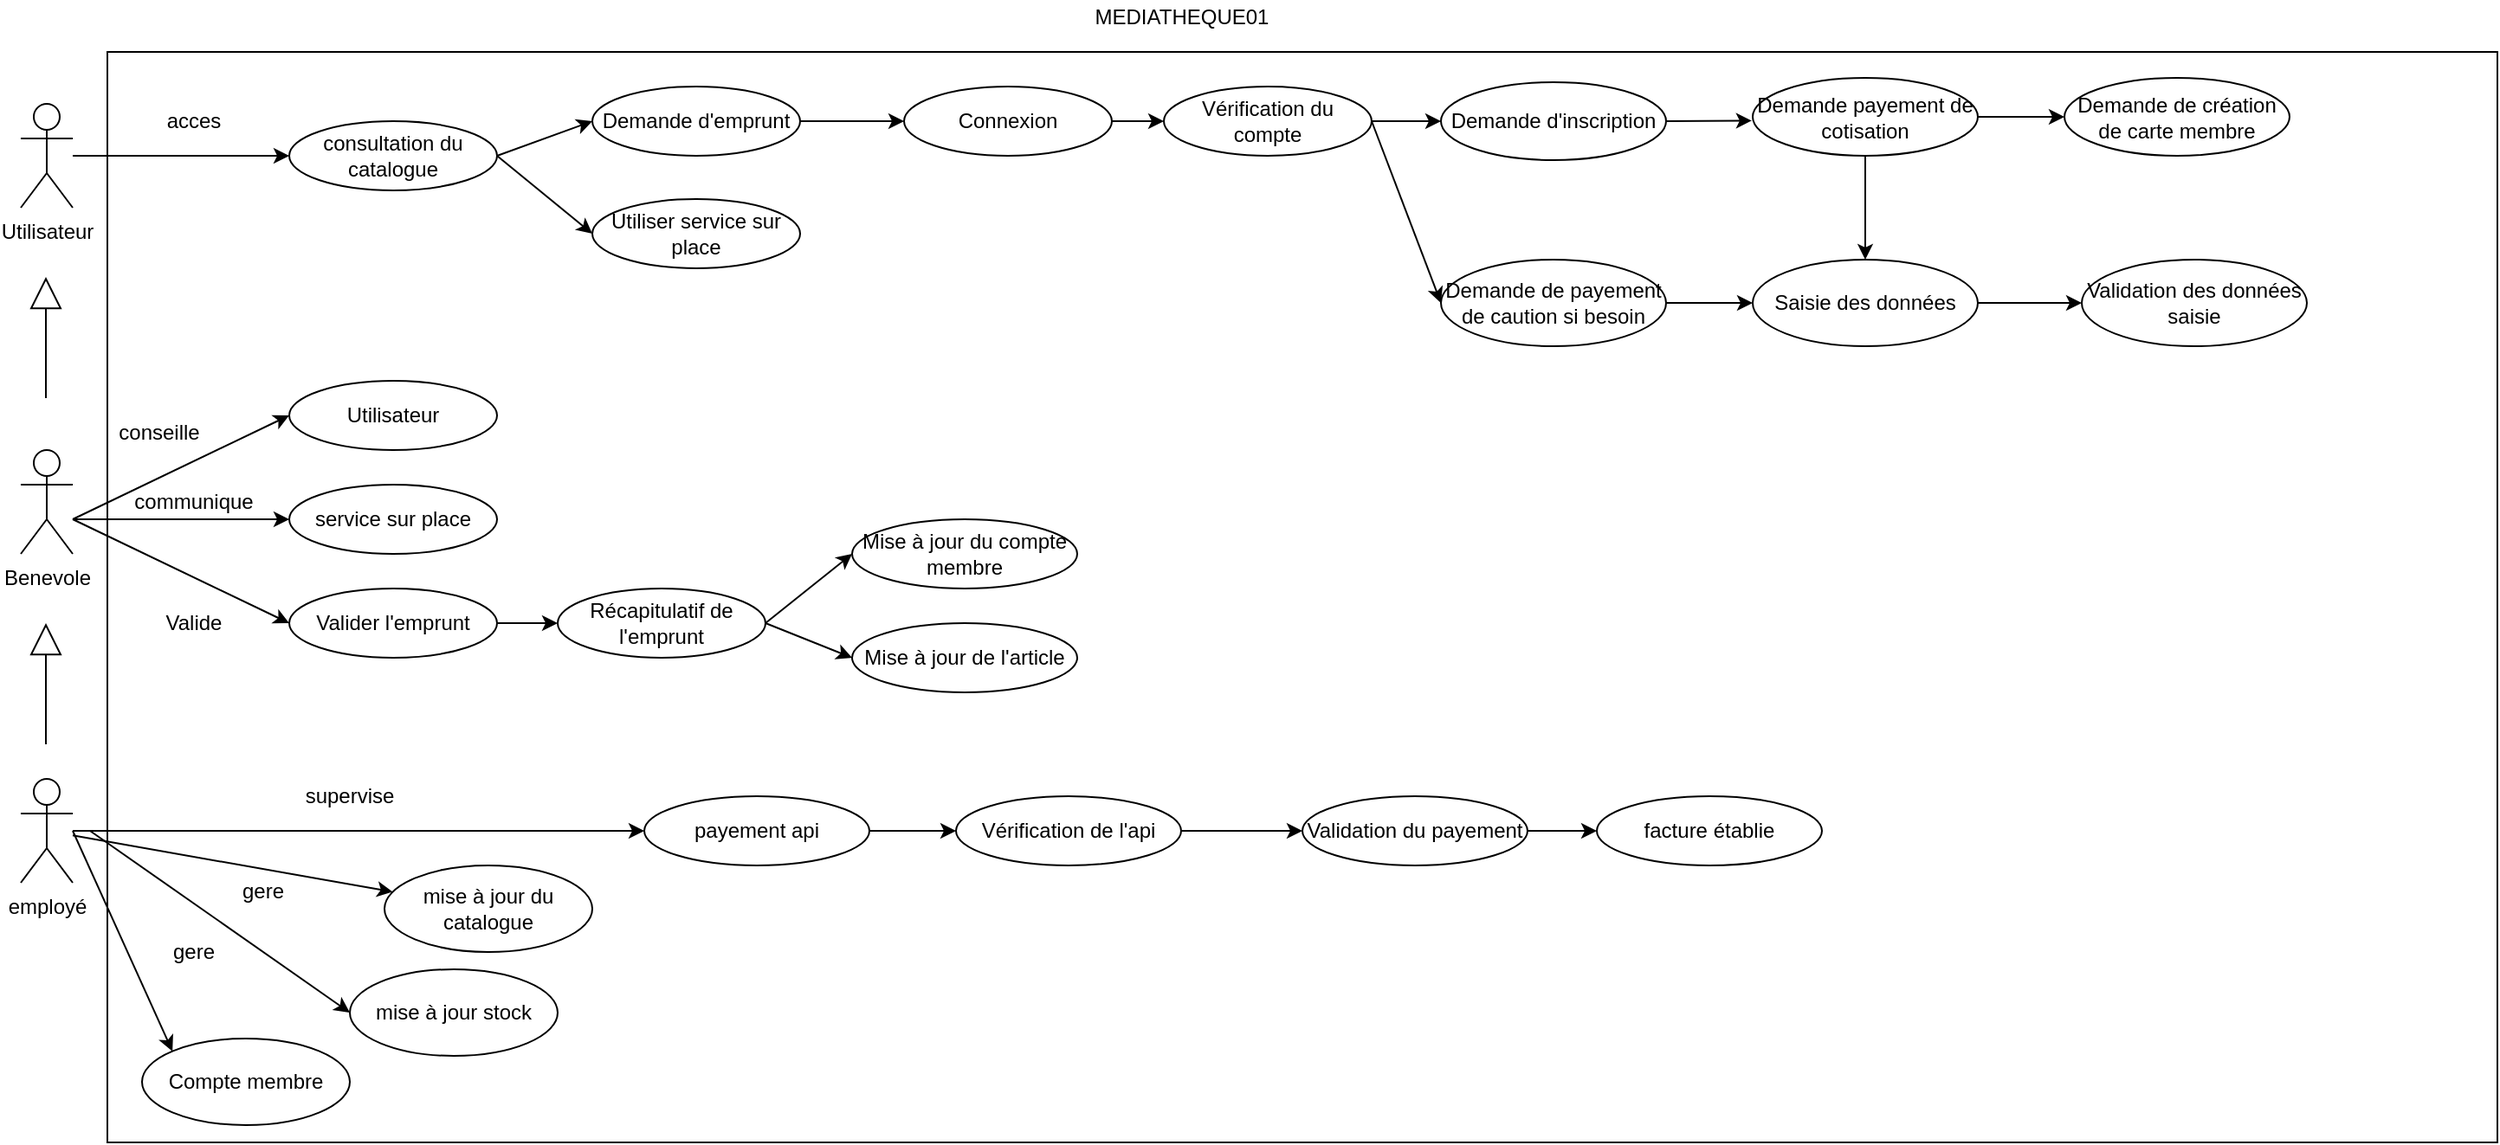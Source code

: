<mxfile version="14.2.9" type="device" pages="5"><diagram id="S4ERGhp1cAdh7OsUnanW" name="Cas d'usage"><mxGraphModel dx="1422" dy="794" grid="1" gridSize="10" guides="1" tooltips="1" connect="1" arrows="1" fold="1" page="1" pageScale="1" pageWidth="827" pageHeight="1169" math="0" shadow="0"><root><mxCell id="0"/><mxCell id="1" parent="0"/><mxCell id="tnDtdUCQnSJCZlgxCQl4-1" value="" style="html=1;" parent="1" vertex="1"><mxGeometry x="120" y="110" width="1380" height="630" as="geometry"/></mxCell><mxCell id="tnDtdUCQnSJCZlgxCQl4-2" value="MEDIATHEQUE01&lt;br&gt;" style="text;html=1;align=center;verticalAlign=middle;resizable=0;points=[];autosize=1;" parent="1" vertex="1"><mxGeometry x="680" y="80" width="120" height="20" as="geometry"/></mxCell><mxCell id="Z1_NWX5CLP9hC5LSJGpl-35" value="Benevole" style="shape=umlActor;verticalLabelPosition=bottom;verticalAlign=top;html=1;outlineConnect=0;" vertex="1" parent="1"><mxGeometry x="70" y="340" width="30" height="60" as="geometry"/></mxCell><mxCell id="Z1_NWX5CLP9hC5LSJGpl-36" value="employé" style="shape=umlActor;verticalLabelPosition=bottom;verticalAlign=top;html=1;outlineConnect=0;" vertex="1" parent="1"><mxGeometry x="70" y="530" width="30" height="60" as="geometry"/></mxCell><mxCell id="Z1_NWX5CLP9hC5LSJGpl-37" value="Utilisateur" style="shape=umlActor;verticalLabelPosition=bottom;verticalAlign=top;html=1;outlineConnect=0;" vertex="1" parent="1"><mxGeometry x="70" y="140" width="30" height="60" as="geometry"/></mxCell><mxCell id="Z1_NWX5CLP9hC5LSJGpl-38" value="consultation du catalogue" style="ellipse;whiteSpace=wrap;html=1;" vertex="1" parent="1"><mxGeometry x="225" y="150" width="120" height="40" as="geometry"/></mxCell><mxCell id="Z1_NWX5CLP9hC5LSJGpl-39" value="payement api" style="ellipse;whiteSpace=wrap;html=1;" vertex="1" parent="1"><mxGeometry x="430" y="540" width="130" height="40" as="geometry"/></mxCell><mxCell id="Z1_NWX5CLP9hC5LSJGpl-43" value="" style="endArrow=classic;html=1;entryX=0;entryY=0.5;entryDx=0;entryDy=0;" edge="1" parent="1" source="Z1_NWX5CLP9hC5LSJGpl-37" target="Z1_NWX5CLP9hC5LSJGpl-38"><mxGeometry width="50" height="50" relative="1" as="geometry"><mxPoint x="380" y="470" as="sourcePoint"/><mxPoint x="430" y="420" as="targetPoint"/></mxGeometry></mxCell><mxCell id="Z1_NWX5CLP9hC5LSJGpl-44" value="" style="endArrow=classic;html=1;" edge="1" parent="1" source="Z1_NWX5CLP9hC5LSJGpl-36" target="Z1_NWX5CLP9hC5LSJGpl-45"><mxGeometry width="50" height="50" relative="1" as="geometry"><mxPoint x="250" y="660" as="sourcePoint"/><mxPoint x="300" y="610" as="targetPoint"/></mxGeometry></mxCell><mxCell id="Z1_NWX5CLP9hC5LSJGpl-45" value="mise à jour du catalogue " style="ellipse;whiteSpace=wrap;html=1;" vertex="1" parent="1"><mxGeometry x="280" y="580" width="120" height="50" as="geometry"/></mxCell><mxCell id="Z1_NWX5CLP9hC5LSJGpl-47" value="Demande d'inscription" style="ellipse;whiteSpace=wrap;html=1;" vertex="1" parent="1"><mxGeometry x="890" y="127.5" width="130" height="45" as="geometry"/></mxCell><mxCell id="Z1_NWX5CLP9hC5LSJGpl-55" value="" style="endArrow=block;endSize=16;endFill=0;html=1;" edge="1" parent="1"><mxGeometry width="160" relative="1" as="geometry"><mxPoint x="84.5" y="510" as="sourcePoint"/><mxPoint x="84.5" y="440" as="targetPoint"/></mxGeometry></mxCell><mxCell id="Z1_NWX5CLP9hC5LSJGpl-59" style="edgeStyle=orthogonalEdgeStyle;rounded=0;orthogonalLoop=1;jettySize=auto;html=1;exitX=0.5;exitY=1;exitDx=0;exitDy=0;" edge="1" parent="1"><mxGeometry relative="1" as="geometry"><mxPoint x="270" y="285" as="sourcePoint"/><mxPoint x="270" y="285" as="targetPoint"/></mxGeometry></mxCell><mxCell id="Z1_NWX5CLP9hC5LSJGpl-64" value="" style="endArrow=block;endSize=16;endFill=0;html=1;" edge="1" parent="1"><mxGeometry width="160" relative="1" as="geometry"><mxPoint x="84.5" y="310" as="sourcePoint"/><mxPoint x="84.5" y="240" as="targetPoint"/></mxGeometry></mxCell><mxCell id="5t_dcuzeo-eXQnmu0eAZ-2" value="Demande d'emprunt" style="ellipse;whiteSpace=wrap;html=1;" vertex="1" parent="1"><mxGeometry x="400" y="130" width="120" height="40" as="geometry"/></mxCell><mxCell id="EQLLmz8mnvwU8YJFn0jh-9" value="" style="edgeStyle=orthogonalEdgeStyle;rounded=0;orthogonalLoop=1;jettySize=auto;html=1;" edge="1" parent="1" source="5t_dcuzeo-eXQnmu0eAZ-5" target="EQLLmz8mnvwU8YJFn0jh-8"><mxGeometry relative="1" as="geometry"/></mxCell><mxCell id="5t_dcuzeo-eXQnmu0eAZ-5" value="Connexion" style="ellipse;whiteSpace=wrap;html=1;" vertex="1" parent="1"><mxGeometry x="580" y="130" width="120" height="40" as="geometry"/></mxCell><mxCell id="5t_dcuzeo-eXQnmu0eAZ-6" value="Demande de payement de caution si besoin" style="ellipse;whiteSpace=wrap;html=1;" vertex="1" parent="1"><mxGeometry x="890" y="230" width="130" height="50" as="geometry"/></mxCell><mxCell id="5t_dcuzeo-eXQnmu0eAZ-8" value="Utiliser service sur place" style="ellipse;whiteSpace=wrap;html=1;" vertex="1" parent="1"><mxGeometry x="400" y="195" width="120" height="40" as="geometry"/></mxCell><mxCell id="5t_dcuzeo-eXQnmu0eAZ-9" value="" style="endArrow=classic;html=1;exitX=1;exitY=0.5;exitDx=0;exitDy=0;entryX=0;entryY=0.5;entryDx=0;entryDy=0;" edge="1" parent="1" source="Z1_NWX5CLP9hC5LSJGpl-38" target="5t_dcuzeo-eXQnmu0eAZ-8"><mxGeometry width="50" height="50" relative="1" as="geometry"><mxPoint x="390" y="400" as="sourcePoint"/><mxPoint x="440" y="350" as="targetPoint"/></mxGeometry></mxCell><mxCell id="5t_dcuzeo-eXQnmu0eAZ-10" value="" style="endArrow=classic;html=1;exitX=1;exitY=0.5;exitDx=0;exitDy=0;entryX=0;entryY=0.5;entryDx=0;entryDy=0;" edge="1" parent="1" source="Z1_NWX5CLP9hC5LSJGpl-38" target="5t_dcuzeo-eXQnmu0eAZ-2"><mxGeometry width="50" height="50" relative="1" as="geometry"><mxPoint x="390" y="400" as="sourcePoint"/><mxPoint x="440" y="350" as="targetPoint"/></mxGeometry></mxCell><mxCell id="5t_dcuzeo-eXQnmu0eAZ-12" value="" style="endArrow=classic;html=1;exitX=1;exitY=0.5;exitDx=0;exitDy=0;entryX=0;entryY=0.5;entryDx=0;entryDy=0;" edge="1" parent="1" source="5t_dcuzeo-eXQnmu0eAZ-2" target="5t_dcuzeo-eXQnmu0eAZ-5"><mxGeometry width="50" height="50" relative="1" as="geometry"><mxPoint x="540" y="160" as="sourcePoint"/><mxPoint x="590" y="110" as="targetPoint"/></mxGeometry></mxCell><mxCell id="EQLLmz8mnvwU8YJFn0jh-2" value="Valider l'emprunt" style="ellipse;whiteSpace=wrap;html=1;" vertex="1" parent="1"><mxGeometry x="225" y="420" width="120" height="40" as="geometry"/></mxCell><mxCell id="EQLLmz8mnvwU8YJFn0jh-4" value="service sur place" style="ellipse;whiteSpace=wrap;html=1;" vertex="1" parent="1"><mxGeometry x="225" y="360" width="120" height="40" as="geometry"/></mxCell><mxCell id="EQLLmz8mnvwU8YJFn0jh-5" value="" style="endArrow=classic;html=1;entryX=0;entryY=0.5;entryDx=0;entryDy=0;" edge="1" parent="1" target="EQLLmz8mnvwU8YJFn0jh-4"><mxGeometry width="50" height="50" relative="1" as="geometry"><mxPoint x="100" y="380" as="sourcePoint"/><mxPoint x="440" y="360" as="targetPoint"/></mxGeometry></mxCell><mxCell id="EQLLmz8mnvwU8YJFn0jh-6" value="communique" style="text;html=1;strokeColor=none;fillColor=none;align=center;verticalAlign=middle;whiteSpace=wrap;rounded=0;" vertex="1" parent="1"><mxGeometry x="150" y="360" width="40" height="20" as="geometry"/></mxCell><mxCell id="EQLLmz8mnvwU8YJFn0jh-7" value="Vérification de l'api" style="ellipse;whiteSpace=wrap;html=1;" vertex="1" parent="1"><mxGeometry x="610" y="540" width="130" height="40" as="geometry"/></mxCell><mxCell id="EQLLmz8mnvwU8YJFn0jh-8" value="Vérification du compte" style="ellipse;whiteSpace=wrap;html=1;" vertex="1" parent="1"><mxGeometry x="730" y="130" width="120" height="40" as="geometry"/></mxCell><mxCell id="EQLLmz8mnvwU8YJFn0jh-12" value="" style="endArrow=classic;html=1;exitX=1;exitY=0.5;exitDx=0;exitDy=0;entryX=0;entryY=0.5;entryDx=0;entryDy=0;" edge="1" parent="1" source="EQLLmz8mnvwU8YJFn0jh-8" target="Z1_NWX5CLP9hC5LSJGpl-47"><mxGeometry width="50" height="50" relative="1" as="geometry"><mxPoint x="390" y="400" as="sourcePoint"/><mxPoint x="440" y="350" as="targetPoint"/></mxGeometry></mxCell><mxCell id="EQLLmz8mnvwU8YJFn0jh-13" value="" style="endArrow=classic;html=1;exitX=1;exitY=0.5;exitDx=0;exitDy=0;entryX=0;entryY=0.5;entryDx=0;entryDy=0;" edge="1" parent="1" source="EQLLmz8mnvwU8YJFn0jh-8" target="5t_dcuzeo-eXQnmu0eAZ-6"><mxGeometry width="50" height="50" relative="1" as="geometry"><mxPoint x="390" y="400" as="sourcePoint"/><mxPoint x="440" y="350" as="targetPoint"/></mxGeometry></mxCell><mxCell id="EQLLmz8mnvwU8YJFn0jh-14" value="" style="endArrow=classic;html=1;entryX=0;entryY=0.5;entryDx=0;entryDy=0;" edge="1" parent="1" target="Z1_NWX5CLP9hC5LSJGpl-39"><mxGeometry width="50" height="50" relative="1" as="geometry"><mxPoint x="100" y="560" as="sourcePoint"/><mxPoint x="440" y="350" as="targetPoint"/></mxGeometry></mxCell><mxCell id="EQLLmz8mnvwU8YJFn0jh-15" value="supervise" style="text;html=1;strokeColor=none;fillColor=none;align=center;verticalAlign=middle;whiteSpace=wrap;rounded=0;" vertex="1" parent="1"><mxGeometry x="240" y="530" width="40" height="20" as="geometry"/></mxCell><mxCell id="EQLLmz8mnvwU8YJFn0jh-16" value="Validation du payement" style="ellipse;whiteSpace=wrap;html=1;" vertex="1" parent="1"><mxGeometry x="810" y="540" width="130" height="40" as="geometry"/></mxCell><mxCell id="EQLLmz8mnvwU8YJFn0jh-18" value="Mise à jour du compte membre" style="ellipse;whiteSpace=wrap;html=1;" vertex="1" parent="1"><mxGeometry x="550" y="380" width="130" height="40" as="geometry"/></mxCell><mxCell id="EQLLmz8mnvwU8YJFn0jh-19" value="Saisie des données" style="ellipse;whiteSpace=wrap;html=1;" vertex="1" parent="1"><mxGeometry x="1070" y="230" width="130" height="50" as="geometry"/></mxCell><mxCell id="EQLLmz8mnvwU8YJFn0jh-23" value="" style="endArrow=classic;html=1;exitX=1;exitY=0.5;exitDx=0;exitDy=0;entryX=0;entryY=0.5;entryDx=0;entryDy=0;" edge="1" parent="1" source="Z1_NWX5CLP9hC5LSJGpl-39" target="EQLLmz8mnvwU8YJFn0jh-7"><mxGeometry width="50" height="50" relative="1" as="geometry"><mxPoint x="690" y="390" as="sourcePoint"/><mxPoint x="740" y="340" as="targetPoint"/></mxGeometry></mxCell><mxCell id="EQLLmz8mnvwU8YJFn0jh-24" value="" style="endArrow=classic;html=1;exitX=1;exitY=0.5;exitDx=0;exitDy=0;entryX=0;entryY=0.5;entryDx=0;entryDy=0;" edge="1" parent="1" source="EQLLmz8mnvwU8YJFn0jh-7" target="EQLLmz8mnvwU8YJFn0jh-16"><mxGeometry width="50" height="50" relative="1" as="geometry"><mxPoint x="690" y="390" as="sourcePoint"/><mxPoint x="740" y="340" as="targetPoint"/></mxGeometry></mxCell><mxCell id="EQLLmz8mnvwU8YJFn0jh-26" value="Validation des données saisie" style="ellipse;whiteSpace=wrap;html=1;" vertex="1" parent="1"><mxGeometry x="1260" y="230" width="130" height="50" as="geometry"/></mxCell><mxCell id="EQLLmz8mnvwU8YJFn0jh-27" value="" style="endArrow=classic;html=1;exitX=1;exitY=0.5;exitDx=0;exitDy=0;entryX=0;entryY=0.5;entryDx=0;entryDy=0;" edge="1" parent="1" source="EQLLmz8mnvwU8YJFn0jh-19" target="EQLLmz8mnvwU8YJFn0jh-26"><mxGeometry width="50" height="50" relative="1" as="geometry"><mxPoint x="690" y="380" as="sourcePoint"/><mxPoint x="740" y="330" as="targetPoint"/></mxGeometry></mxCell><mxCell id="EQLLmz8mnvwU8YJFn0jh-30" value="Récapitulatif de l'emprunt" style="ellipse;whiteSpace=wrap;html=1;" vertex="1" parent="1"><mxGeometry x="380" y="420" width="120" height="40" as="geometry"/></mxCell><mxCell id="EQLLmz8mnvwU8YJFn0jh-31" value="" style="endArrow=classic;html=1;entryX=0;entryY=0.5;entryDx=0;entryDy=0;" edge="1" parent="1" target="EQLLmz8mnvwU8YJFn0jh-2"><mxGeometry width="50" height="50" relative="1" as="geometry"><mxPoint x="100" y="380" as="sourcePoint"/><mxPoint x="740" y="330" as="targetPoint"/></mxGeometry></mxCell><mxCell id="EQLLmz8mnvwU8YJFn0jh-32" value="" style="endArrow=classic;html=1;exitX=1;exitY=0.5;exitDx=0;exitDy=0;entryX=0;entryY=0.5;entryDx=0;entryDy=0;" edge="1" parent="1" source="EQLLmz8mnvwU8YJFn0jh-2" target="EQLLmz8mnvwU8YJFn0jh-30"><mxGeometry width="50" height="50" relative="1" as="geometry"><mxPoint x="690" y="380" as="sourcePoint"/><mxPoint x="740" y="330" as="targetPoint"/></mxGeometry></mxCell><mxCell id="EQLLmz8mnvwU8YJFn0jh-33" value="facture établie" style="ellipse;whiteSpace=wrap;html=1;" vertex="1" parent="1"><mxGeometry x="980" y="540" width="130" height="40" as="geometry"/></mxCell><mxCell id="EQLLmz8mnvwU8YJFn0jh-34" value="Mise à jour de l'article" style="ellipse;whiteSpace=wrap;html=1;" vertex="1" parent="1"><mxGeometry x="550" y="440" width="130" height="40" as="geometry"/></mxCell><mxCell id="EQLLmz8mnvwU8YJFn0jh-37" value="" style="endArrow=classic;html=1;exitX=1;exitY=0.5;exitDx=0;exitDy=0;entryX=0;entryY=0.5;entryDx=0;entryDy=0;" edge="1" parent="1" source="EQLLmz8mnvwU8YJFn0jh-16" target="EQLLmz8mnvwU8YJFn0jh-33"><mxGeometry width="50" height="50" relative="1" as="geometry"><mxPoint x="1170" y="380" as="sourcePoint"/><mxPoint x="1220" y="330" as="targetPoint"/></mxGeometry></mxCell><mxCell id="EQLLmz8mnvwU8YJFn0jh-38" value="" style="endArrow=classic;html=1;exitX=1;exitY=0.5;exitDx=0;exitDy=0;entryX=0;entryY=0.5;entryDx=0;entryDy=0;" edge="1" parent="1" source="EQLLmz8mnvwU8YJFn0jh-30" target="EQLLmz8mnvwU8YJFn0jh-18"><mxGeometry width="50" height="50" relative="1" as="geometry"><mxPoint x="650" y="380" as="sourcePoint"/><mxPoint x="700" y="330" as="targetPoint"/></mxGeometry></mxCell><mxCell id="EQLLmz8mnvwU8YJFn0jh-39" value="" style="endArrow=classic;html=1;exitX=1;exitY=0.5;exitDx=0;exitDy=0;entryX=0;entryY=0.5;entryDx=0;entryDy=0;" edge="1" parent="1" source="EQLLmz8mnvwU8YJFn0jh-30" target="EQLLmz8mnvwU8YJFn0jh-34"><mxGeometry width="50" height="50" relative="1" as="geometry"><mxPoint x="650" y="380" as="sourcePoint"/><mxPoint x="700" y="330" as="targetPoint"/></mxGeometry></mxCell><mxCell id="EQLLmz8mnvwU8YJFn0jh-40" value="Valide" style="text;html=1;strokeColor=none;fillColor=none;align=center;verticalAlign=middle;whiteSpace=wrap;rounded=0;" vertex="1" parent="1"><mxGeometry x="150" y="430" width="40" height="20" as="geometry"/></mxCell><mxCell id="EQLLmz8mnvwU8YJFn0jh-41" value="mise à jour stock" style="ellipse;whiteSpace=wrap;html=1;" vertex="1" parent="1"><mxGeometry x="260" y="640" width="120" height="50" as="geometry"/></mxCell><mxCell id="EQLLmz8mnvwU8YJFn0jh-42" value="" style="endArrow=classic;html=1;entryX=0;entryY=0.5;entryDx=0;entryDy=0;" edge="1" parent="1" target="EQLLmz8mnvwU8YJFn0jh-41"><mxGeometry width="50" height="50" relative="1" as="geometry"><mxPoint x="110" y="560" as="sourcePoint"/><mxPoint x="700" y="340" as="targetPoint"/></mxGeometry></mxCell><mxCell id="EQLLmz8mnvwU8YJFn0jh-43" value="gere" style="text;html=1;strokeColor=none;fillColor=none;align=center;verticalAlign=middle;whiteSpace=wrap;rounded=0;" vertex="1" parent="1"><mxGeometry x="190" y="585" width="40" height="20" as="geometry"/></mxCell><mxCell id="EQLLmz8mnvwU8YJFn0jh-44" value="acces" style="text;html=1;strokeColor=none;fillColor=none;align=center;verticalAlign=middle;whiteSpace=wrap;rounded=0;" vertex="1" parent="1"><mxGeometry x="150" y="140" width="40" height="20" as="geometry"/></mxCell><mxCell id="EQLLmz8mnvwU8YJFn0jh-46" value="Compte membre" style="ellipse;whiteSpace=wrap;html=1;" vertex="1" parent="1"><mxGeometry x="140" y="680" width="120" height="50" as="geometry"/></mxCell><mxCell id="EQLLmz8mnvwU8YJFn0jh-47" value="" style="endArrow=classic;html=1;entryX=0;entryY=0;entryDx=0;entryDy=0;" edge="1" parent="1" target="EQLLmz8mnvwU8YJFn0jh-46"><mxGeometry width="50" height="50" relative="1" as="geometry"><mxPoint x="100" y="560" as="sourcePoint"/><mxPoint x="700" y="340" as="targetPoint"/></mxGeometry></mxCell><mxCell id="EQLLmz8mnvwU8YJFn0jh-48" value="gere" style="text;html=1;strokeColor=none;fillColor=none;align=center;verticalAlign=middle;whiteSpace=wrap;rounded=0;" vertex="1" parent="1"><mxGeometry x="150" y="620" width="40" height="20" as="geometry"/></mxCell><mxCell id="EQLLmz8mnvwU8YJFn0jh-51" value="" style="endArrow=classic;html=1;exitX=1;exitY=0.5;exitDx=0;exitDy=0;entryX=0.688;entryY=0.063;entryDx=0;entryDy=0;entryPerimeter=0;" edge="1" parent="1" source="Z1_NWX5CLP9hC5LSJGpl-47" target="tnDtdUCQnSJCZlgxCQl4-1"><mxGeometry width="50" height="50" relative="1" as="geometry"><mxPoint x="650" y="390" as="sourcePoint"/><mxPoint x="700" y="340" as="targetPoint"/></mxGeometry></mxCell><mxCell id="EQLLmz8mnvwU8YJFn0jh-54" value="" style="edgeStyle=orthogonalEdgeStyle;rounded=0;orthogonalLoop=1;jettySize=auto;html=1;" edge="1" parent="1" source="EQLLmz8mnvwU8YJFn0jh-52" target="EQLLmz8mnvwU8YJFn0jh-53"><mxGeometry relative="1" as="geometry"/></mxCell><mxCell id="EQLLmz8mnvwU8YJFn0jh-52" value="Demande payement de cotisation" style="ellipse;whiteSpace=wrap;html=1;" vertex="1" parent="1"><mxGeometry x="1070" y="125" width="130" height="45" as="geometry"/></mxCell><mxCell id="EQLLmz8mnvwU8YJFn0jh-53" value="Demande de création de carte membre" style="ellipse;whiteSpace=wrap;html=1;" vertex="1" parent="1"><mxGeometry x="1250" y="125" width="130" height="45" as="geometry"/></mxCell><mxCell id="EQLLmz8mnvwU8YJFn0jh-55" value="" style="endArrow=classic;html=1;exitX=0.5;exitY=1;exitDx=0;exitDy=0;entryX=0.5;entryY=0;entryDx=0;entryDy=0;" edge="1" parent="1" source="EQLLmz8mnvwU8YJFn0jh-52" target="EQLLmz8mnvwU8YJFn0jh-19"><mxGeometry width="50" height="50" relative="1" as="geometry"><mxPoint x="930" y="380" as="sourcePoint"/><mxPoint x="980" y="330" as="targetPoint"/></mxGeometry></mxCell><mxCell id="EQLLmz8mnvwU8YJFn0jh-56" value="" style="endArrow=classic;html=1;exitX=1;exitY=0.5;exitDx=0;exitDy=0;entryX=0;entryY=0.5;entryDx=0;entryDy=0;" edge="1" parent="1" source="5t_dcuzeo-eXQnmu0eAZ-6" target="EQLLmz8mnvwU8YJFn0jh-19"><mxGeometry width="50" height="50" relative="1" as="geometry"><mxPoint x="930" y="380" as="sourcePoint"/><mxPoint x="980" y="330" as="targetPoint"/></mxGeometry></mxCell><mxCell id="7RyvEVm3x9dtzHn4QFQe-1" value="Utilisateur" style="ellipse;whiteSpace=wrap;html=1;" vertex="1" parent="1"><mxGeometry x="225" y="300" width="120" height="40" as="geometry"/></mxCell><mxCell id="7RyvEVm3x9dtzHn4QFQe-2" value="" style="endArrow=classic;html=1;entryX=0;entryY=0.5;entryDx=0;entryDy=0;" edge="1" parent="1" target="7RyvEVm3x9dtzHn4QFQe-1"><mxGeometry width="50" height="50" relative="1" as="geometry"><mxPoint x="100" y="380" as="sourcePoint"/><mxPoint x="730" y="430" as="targetPoint"/></mxGeometry></mxCell><mxCell id="7RyvEVm3x9dtzHn4QFQe-3" value="conseille" style="text;html=1;strokeColor=none;fillColor=none;align=center;verticalAlign=middle;whiteSpace=wrap;rounded=0;" vertex="1" parent="1"><mxGeometry x="130" y="320" width="40" height="20" as="geometry"/></mxCell></root></mxGraphModel></diagram><diagram id="kJ-rsM9OiHG5BSOq0wRi" name="Description Acteur/Système"><mxGraphModel dx="1422" dy="794" grid="1" gridSize="10" guides="1" tooltips="1" connect="1" arrows="1" fold="1" page="1" pageScale="1" pageWidth="827" pageHeight="1169" math="0" shadow="0"><root><mxCell id="QEDvKx6yGiFCbHdqMThq-0"/><mxCell id="QEDvKx6yGiFCbHdqMThq-1" parent="QEDvKx6yGiFCbHdqMThq-0"/><mxCell id="QEDvKx6yGiFCbHdqMThq-2" value="Employé&lt;br&gt;" style="shape=umlActor;verticalLabelPosition=bottom;verticalAlign=top;html=1;" parent="QEDvKx6yGiFCbHdqMThq-1" vertex="1"><mxGeometry x="70" y="220" width="30" height="60" as="geometry"/></mxCell><mxCell id="QEDvKx6yGiFCbHdqMThq-13" value="Utilisateur&lt;br&gt;" style="shape=umlActor;verticalLabelPosition=bottom;verticalAlign=top;html=1;" parent="QEDvKx6yGiFCbHdqMThq-1" vertex="1"><mxGeometry x="70" y="85" width="30" height="60" as="geometry"/></mxCell><mxCell id="2s8A2aTCMZv7PrrjtLuq-0" value="Benevole" style="shape=umlActor;verticalLabelPosition=bottom;verticalAlign=top;html=1;" parent="QEDvKx6yGiFCbHdqMThq-1" vertex="1"><mxGeometry x="70" y="365" width="30" height="60" as="geometry"/></mxCell><mxCell id="YWq6gdkjO5NbvBbUk4RI-0" value="SYSTEME MEDIATHEQUE01" style="text;html=1;align=center;verticalAlign=middle;resizable=0;points=[];autosize=1;" parent="QEDvKx6yGiFCbHdqMThq-1" vertex="1"><mxGeometry x="120" y="540" width="180" height="20" as="geometry"/></mxCell><mxCell id="8nzUa-ORE5scLt136qWu-0" value="L'utilisateur est un client qui aura la possibilité de consulter les articles, aller chercher l'article, soit le regarder sur place (suivant les disponibilité de la médiathèque) et voir avec un bénévole ou un employé pour l'emprunt.&lt;br&gt;Suivre l'état de compte compte client.&lt;br&gt;" style="rounded=0;whiteSpace=wrap;html=1;align=left;" parent="QEDvKx6yGiFCbHdqMThq-1" vertex="1"><mxGeometry x="120" y="80" width="300" height="120" as="geometry"/></mxCell><mxCell id="8nzUa-ORE5scLt136qWu-1" value="L'employé est le relationnelle entre le client et le système.&lt;br&gt;Il hérite des fonction de l'utilisateur et du bénévole, il gère aussi le stock, le coter finance, commande, le rangement des articles, la suppression, création ou la mise à jour de l'inventaire ou des comptes utilisateur." style="rounded=0;whiteSpace=wrap;html=1;align=left;" parent="QEDvKx6yGiFCbHdqMThq-1" vertex="1"><mxGeometry x="120" y="220" width="300" height="110" as="geometry"/></mxCell><mxCell id="8nzUa-ORE5scLt136qWu-2" value="Le Bénévole&amp;nbsp; est un utilisateur qui participe au fonctionnement de la médiathèque, sur de courte période, il sert aussi d'intermédiaire entre la relation système et client.&lt;br&gt;Il aide au maintient des service de la médiathèque ( Rangement des articles, maintient des locaux, il transmet les nouvelles demande d'utilisateur au employé)&lt;br&gt;il n'a accès qu'à la partie emprunt pour un client qui as déjà un compte, mais il est hérite des fonctionnalité d'un utilisateur." style="rounded=0;whiteSpace=wrap;html=1;align=left;" parent="QEDvKx6yGiFCbHdqMThq-1" vertex="1"><mxGeometry x="120" y="360" width="310" height="160" as="geometry"/></mxCell><mxCell id="8nzUa-ORE5scLt136qWu-3" value="Le système &quot;Mediatheque01&quot; est un outils utilisé pour gérer le stock, la vue et l'emprunt dans la médiathèque part différents utilisateur, il y a aussi la partie &quot;Gestion&quot; gérer que part les employées." style="rounded=0;whiteSpace=wrap;html=1;align=left;" parent="QEDvKx6yGiFCbHdqMThq-1" vertex="1"><mxGeometry x="120" y="560" width="300" height="90" as="geometry"/></mxCell></root></mxGraphModel></diagram><diagram id="XLwMYM_IAL3fTK6FIVU-" name="Sequence Systeme"><mxGraphModel dx="1422" dy="794" grid="1" gridSize="10" guides="1" tooltips="1" connect="1" arrows="1" fold="1" page="1" pageScale="1" pageWidth="827" pageHeight="1169" math="0" shadow="0"><root><mxCell id="4Jw_fWT6J-RuTGvUm1UD-0"/><mxCell id="4Jw_fWT6J-RuTGvUm1UD-1" parent="4Jw_fWT6J-RuTGvUm1UD-0"/><mxCell id="4Jw_fWT6J-RuTGvUm1UD-37" value="Employer" style="shape=umlActor;verticalLabelPosition=bottom;verticalAlign=top;html=1;outlineConnect=0;" parent="4Jw_fWT6J-RuTGvUm1UD-1" vertex="1"><mxGeometry x="1090" y="110" width="30" height="60" as="geometry"/></mxCell><mxCell id="4Jw_fWT6J-RuTGvUm1UD-38" value="MEDIATEQUE01" style="rounded=0;whiteSpace=wrap;html=1;" parent="4Jw_fWT6J-RuTGvUm1UD-1" vertex="1"><mxGeometry x="1326" y="130" width="120" height="60" as="geometry"/></mxCell><mxCell id="4Jw_fWT6J-RuTGvUm1UD-39" value="" style="endArrow=none;dashed=1;html=1;" parent="4Jw_fWT6J-RuTGvUm1UD-1" edge="1"><mxGeometry width="50" height="50" relative="1" as="geometry"><mxPoint x="1112" y="2280" as="sourcePoint"/><mxPoint x="1112" y="210" as="targetPoint"/></mxGeometry></mxCell><mxCell id="4Jw_fWT6J-RuTGvUm1UD-40" value="" style="endArrow=none;dashed=1;html=1;" parent="4Jw_fWT6J-RuTGvUm1UD-1" edge="1"><mxGeometry width="50" height="50" relative="1" as="geometry"><mxPoint x="1386" y="2300" as="sourcePoint"/><mxPoint x="1386" y="210" as="targetPoint"/></mxGeometry></mxCell><mxCell id="4Jw_fWT6J-RuTGvUm1UD-41" value="" style="endArrow=classic;html=1;" parent="4Jw_fWT6J-RuTGvUm1UD-1" edge="1"><mxGeometry width="50" height="50" relative="1" as="geometry"><mxPoint x="1375" y="320" as="sourcePoint"/><mxPoint x="1115" y="320" as="targetPoint"/></mxGeometry></mxCell><mxCell id="4Jw_fWT6J-RuTGvUm1UD-42" value="" style="endArrow=classic;html=1;" parent="4Jw_fWT6J-RuTGvUm1UD-1" edge="1"><mxGeometry width="50" height="50" relative="1" as="geometry"><mxPoint x="1115" y="280" as="sourcePoint"/><mxPoint x="1375" y="280" as="targetPoint"/></mxGeometry></mxCell><mxCell id="4Jw_fWT6J-RuTGvUm1UD-43" value="3) a) L'utilisateur sélectionne son article" style="text;html=1;strokeColor=none;fillColor=none;align=center;verticalAlign=middle;whiteSpace=wrap;rounded=0;" parent="4Jw_fWT6J-RuTGvUm1UD-1" vertex="1"><mxGeometry x="1100" y="250" width="270" height="20" as="geometry"/></mxCell><mxCell id="4Jw_fWT6J-RuTGvUm1UD-44" value="4) le système montre les détails de l'article" style="text;html=1;strokeColor=none;fillColor=none;align=center;verticalAlign=middle;whiteSpace=wrap;rounded=0;" parent="4Jw_fWT6J-RuTGvUm1UD-1" vertex="1"><mxGeometry x="1126" y="300" width="230" height="20" as="geometry"/></mxCell><mxCell id="4Jw_fWT6J-RuTGvUm1UD-45" value="6) Message système pour demander de revenir sur la consultation du catalogue" style="text;html=1;strokeColor=none;fillColor=none;align=left;verticalAlign=middle;whiteSpace=wrap;rounded=0;" parent="4Jw_fWT6J-RuTGvUm1UD-1" vertex="1"><mxGeometry x="1121" y="380" width="180" height="20" as="geometry"/></mxCell><mxCell id="4Jw_fWT6J-RuTGvUm1UD-47" value="" style="endArrow=classic;html=1;" parent="4Jw_fWT6J-RuTGvUm1UD-1" edge="1"><mxGeometry width="50" height="50" relative="1" as="geometry"><mxPoint x="1371" y="360" as="sourcePoint"/><mxPoint x="1111" y="360" as="targetPoint"/></mxGeometry></mxCell><mxCell id="4Jw_fWT6J-RuTGvUm1UD-48" value="5) L'article n'est pas disponible" style="text;html=1;strokeColor=none;fillColor=none;align=center;verticalAlign=middle;whiteSpace=wrap;rounded=0;" parent="4Jw_fWT6J-RuTGvUm1UD-1" vertex="1"><mxGeometry x="1101" y="340" width="210" height="20" as="geometry"/></mxCell><mxCell id="4Jw_fWT6J-RuTGvUm1UD-49" style="edgeStyle=orthogonalEdgeStyle;rounded=0;orthogonalLoop=1;jettySize=auto;html=1;exitX=0.5;exitY=1;exitDx=0;exitDy=0;" parent="4Jw_fWT6J-RuTGvUm1UD-1" edge="1"><mxGeometry relative="1" as="geometry"><mxPoint x="1516" y="670" as="sourcePoint"/><mxPoint x="1516" y="670" as="targetPoint"/></mxGeometry></mxCell><mxCell id="4Jw_fWT6J-RuTGvUm1UD-50" value="Le cas ou le produit n'est pas disponible" style="text;html=1;strokeColor=none;fillColor=none;align=center;verticalAlign=middle;whiteSpace=wrap;rounded=0;" parent="4Jw_fWT6J-RuTGvUm1UD-1" vertex="1"><mxGeometry x="950" y="260" width="110" height="20" as="geometry"/></mxCell><mxCell id="4Jw_fWT6J-RuTGvUm1UD-51" style="edgeStyle=orthogonalEdgeStyle;rounded=0;orthogonalLoop=1;jettySize=auto;html=1;exitX=0.5;exitY=1;exitDx=0;exitDy=0;" parent="4Jw_fWT6J-RuTGvUm1UD-1" source="4Jw_fWT6J-RuTGvUm1UD-45" target="4Jw_fWT6J-RuTGvUm1UD-45" edge="1"><mxGeometry relative="1" as="geometry"/></mxCell><mxCell id="4Jw_fWT6J-RuTGvUm1UD-52" value="" style="endArrow=classic;html=1;" parent="4Jw_fWT6J-RuTGvUm1UD-1" edge="1"><mxGeometry width="50" height="50" relative="1" as="geometry"><mxPoint x="1365" y="419" as="sourcePoint"/><mxPoint x="1115" y="419" as="targetPoint"/></mxGeometry></mxCell><mxCell id="4Jw_fWT6J-RuTGvUm1UD-54" value="Le cas ou le produit n'existe pas" style="text;html=1;strokeColor=none;fillColor=none;align=center;verticalAlign=middle;whiteSpace=wrap;rounded=0;" parent="4Jw_fWT6J-RuTGvUm1UD-1" vertex="1"><mxGeometry x="940" y="550" width="130" height="20" as="geometry"/></mxCell><mxCell id="4Jw_fWT6J-RuTGvUm1UD-55" value="3) b) L'utilisateur sélectionne son article" style="text;html=1;strokeColor=none;fillColor=none;align=center;verticalAlign=middle;whiteSpace=wrap;rounded=0;" parent="4Jw_fWT6J-RuTGvUm1UD-1" vertex="1"><mxGeometry x="1101" y="530" width="250" height="20" as="geometry"/></mxCell><mxCell id="4Jw_fWT6J-RuTGvUm1UD-56" value="" style="endArrow=classic;html=1;" parent="4Jw_fWT6J-RuTGvUm1UD-1" edge="1"><mxGeometry width="50" height="50" relative="1" as="geometry"><mxPoint x="1111" y="560" as="sourcePoint"/><mxPoint x="1371" y="560" as="targetPoint"/></mxGeometry></mxCell><mxCell id="4Jw_fWT6J-RuTGvUm1UD-57" value="4) le système met une erreur ce produit n'existent pas" style="text;html=1;strokeColor=none;fillColor=none;align=center;verticalAlign=middle;whiteSpace=wrap;rounded=0;" parent="4Jw_fWT6J-RuTGvUm1UD-1" vertex="1"><mxGeometry x="1111" y="570" width="230" height="20" as="geometry"/></mxCell><mxCell id="4Jw_fWT6J-RuTGvUm1UD-58" value="" style="endArrow=classic;html=1;" parent="4Jw_fWT6J-RuTGvUm1UD-1" edge="1"><mxGeometry width="50" height="50" relative="1" as="geometry"><mxPoint x="1371" y="595" as="sourcePoint"/><mxPoint x="1111" y="595" as="targetPoint"/></mxGeometry></mxCell><mxCell id="4Jw_fWT6J-RuTGvUm1UD-59" value="5)Le système fait revenir l'utilisateur sur la consultation du catalogue" style="text;html=1;strokeColor=none;fillColor=none;align=center;verticalAlign=middle;whiteSpace=wrap;rounded=0;" parent="4Jw_fWT6J-RuTGvUm1UD-1" vertex="1"><mxGeometry x="1112" y="614.5" width="239" height="20" as="geometry"/></mxCell><mxCell id="4Jw_fWT6J-RuTGvUm1UD-60" value="" style="endArrow=classic;html=1;" parent="4Jw_fWT6J-RuTGvUm1UD-1" edge="1"><mxGeometry width="50" height="50" relative="1" as="geometry"><mxPoint x="1120" y="640" as="sourcePoint"/><mxPoint x="1376" y="640" as="targetPoint"/></mxGeometry></mxCell><mxCell id="4Jw_fWT6J-RuTGvUm1UD-68" value="Le cas ou l'utilisateur n'est pas inscrit" style="text;html=1;strokeColor=none;fillColor=none;align=center;verticalAlign=middle;whiteSpace=wrap;rounded=0;" parent="4Jw_fWT6J-RuTGvUm1UD-1" vertex="1"><mxGeometry x="935" y="920" width="160" height="20" as="geometry"/></mxCell><mxCell id="4Jw_fWT6J-RuTGvUm1UD-71" value="" style="endArrow=classic;html=1;" parent="4Jw_fWT6J-RuTGvUm1UD-1" edge="1"><mxGeometry width="50" height="50" relative="1" as="geometry"><mxPoint x="1370" y="950" as="sourcePoint"/><mxPoint x="1110" y="950" as="targetPoint"/></mxGeometry></mxCell><mxCell id="4Jw_fWT6J-RuTGvUm1UD-74" value="" style="endArrow=classic;html=1;" parent="4Jw_fWT6J-RuTGvUm1UD-1" edge="1"><mxGeometry width="50" height="50" relative="1" as="geometry"><mxPoint x="1126" y="990" as="sourcePoint"/><mxPoint x="1376" y="990" as="targetPoint"/></mxGeometry></mxCell><mxCell id="4Jw_fWT6J-RuTGvUm1UD-77" value="" style="endArrow=none;dashed=1;html=1;" parent="4Jw_fWT6J-RuTGvUm1UD-1" edge="1"><mxGeometry width="50" height="50" relative="1" as="geometry"><mxPoint x="2006" y="1240" as="sourcePoint"/><mxPoint x="2006" y="240" as="targetPoint"/></mxGeometry></mxCell><mxCell id="4Jw_fWT6J-RuTGvUm1UD-78" value="" style="endArrow=none;dashed=1;html=1;" parent="4Jw_fWT6J-RuTGvUm1UD-1" edge="1"><mxGeometry width="50" height="50" relative="1" as="geometry"><mxPoint x="2330" y="1250" as="sourcePoint"/><mxPoint x="2330" y="240" as="targetPoint"/></mxGeometry></mxCell><mxCell id="4Jw_fWT6J-RuTGvUm1UD-83" value="Le cas ou l'utilisateur n'a pas sa carte de membre" style="text;html=1;strokeColor=none;fillColor=none;align=center;verticalAlign=middle;whiteSpace=wrap;rounded=0;" parent="4Jw_fWT6J-RuTGvUm1UD-1" vertex="1"><mxGeometry x="920" y="1560" width="180" height="20" as="geometry"/></mxCell><mxCell id="4Jw_fWT6J-RuTGvUm1UD-99" value="Le cas ou l'utilisateur à plus de 5 emprunts simultanés" style="text;html=1;strokeColor=none;fillColor=none;align=center;verticalAlign=middle;whiteSpace=wrap;rounded=0;" parent="4Jw_fWT6J-RuTGvUm1UD-1" vertex="1"><mxGeometry x="1800" y="250" width="180" height="20" as="geometry"/></mxCell><mxCell id="4Jw_fWT6J-RuTGvUm1UD-101" value="Le cas de l'article CD-Rom qui nécessite une caution" style="text;html=1;strokeColor=none;fillColor=none;align=center;verticalAlign=middle;whiteSpace=wrap;rounded=0;" parent="4Jw_fWT6J-RuTGvUm1UD-1" vertex="1"><mxGeometry x="1810" y="820" width="180" height="20" as="geometry"/></mxCell><mxCell id="W1xHTDhowljamnQBSOpL-0" value="Employer" style="shape=umlActor;verticalLabelPosition=bottom;verticalAlign=top;html=1;outlineConnect=0;" parent="4Jw_fWT6J-RuTGvUm1UD-1" vertex="1"><mxGeometry x="110" y="120" width="30" height="60" as="geometry"/></mxCell><mxCell id="W1xHTDhowljamnQBSOpL-1" value="MEDIATEQUE01" style="rounded=0;whiteSpace=wrap;html=1;" parent="4Jw_fWT6J-RuTGvUm1UD-1" vertex="1"><mxGeometry x="420" y="130" width="120" height="60" as="geometry"/></mxCell><mxCell id="W1xHTDhowljamnQBSOpL-3" value="" style="endArrow=none;dashed=1;html=1;" parent="4Jw_fWT6J-RuTGvUm1UD-1" edge="1"><mxGeometry width="50" height="50" relative="1" as="geometry"><mxPoint x="480" y="910" as="sourcePoint"/><mxPoint x="480" y="210" as="targetPoint"/></mxGeometry></mxCell><mxCell id="W1xHTDhowljamnQBSOpL-4" value="" style="endArrow=classic;html=1;" parent="4Jw_fWT6J-RuTGvUm1UD-1" edge="1"><mxGeometry width="50" height="50" relative="1" as="geometry"><mxPoint x="140" y="280" as="sourcePoint"/><mxPoint x="469" y="280" as="targetPoint"/></mxGeometry></mxCell><mxCell id="W1xHTDhowljamnQBSOpL-5" value="1) Consulte les articles" style="text;html=1;strokeColor=none;fillColor=none;align=center;verticalAlign=middle;whiteSpace=wrap;rounded=0;" parent="4Jw_fWT6J-RuTGvUm1UD-1" vertex="1"><mxGeometry x="110" y="260" width="216" height="20" as="geometry"/></mxCell><mxCell id="W1xHTDhowljamnQBSOpL-6" value="" style="endArrow=classic;html=1;" parent="4Jw_fWT6J-RuTGvUm1UD-1" edge="1"><mxGeometry width="50" height="50" relative="1" as="geometry"><mxPoint x="459" y="320" as="sourcePoint"/><mxPoint x="140" y="320" as="targetPoint"/></mxGeometry></mxCell><mxCell id="W1xHTDhowljamnQBSOpL-7" value="2) Le système affiche les articles" style="text;html=1;strokeColor=none;fillColor=none;align=center;verticalAlign=middle;whiteSpace=wrap;rounded=0;" parent="4Jw_fWT6J-RuTGvUm1UD-1" vertex="1"><mxGeometry x="155" y="300" width="190" height="20" as="geometry"/></mxCell><mxCell id="W1xHTDhowljamnQBSOpL-8" value="" style="endArrow=classic;html=1;" parent="4Jw_fWT6J-RuTGvUm1UD-1" edge="1"><mxGeometry width="50" height="50" relative="1" as="geometry"><mxPoint x="470" y="400" as="sourcePoint"/><mxPoint x="140" y="400" as="targetPoint"/></mxGeometry></mxCell><mxCell id="W1xHTDhowljamnQBSOpL-9" value="" style="endArrow=classic;html=1;" parent="4Jw_fWT6J-RuTGvUm1UD-1" edge="1"><mxGeometry width="50" height="50" relative="1" as="geometry"><mxPoint x="150" y="360" as="sourcePoint"/><mxPoint x="469" y="360" as="targetPoint"/></mxGeometry></mxCell><mxCell id="W1xHTDhowljamnQBSOpL-10" value="3) L'employé sélectionne son article" style="text;html=1;strokeColor=none;fillColor=none;align=center;verticalAlign=middle;whiteSpace=wrap;rounded=0;" parent="4Jw_fWT6J-RuTGvUm1UD-1" vertex="1"><mxGeometry x="155" y="340" width="200" height="20" as="geometry"/></mxCell><mxCell id="W1xHTDhowljamnQBSOpL-11" value="4) le système montre les détails de l'article" style="text;html=1;strokeColor=none;fillColor=none;align=center;verticalAlign=middle;whiteSpace=wrap;rounded=0;" parent="4Jw_fWT6J-RuTGvUm1UD-1" vertex="1"><mxGeometry x="155" y="380" width="230" height="20" as="geometry"/></mxCell><mxCell id="W1xHTDhowljamnQBSOpL-12" value="" style="endArrow=classic;html=1;" parent="4Jw_fWT6J-RuTGvUm1UD-1" edge="1"><mxGeometry width="50" height="50" relative="1" as="geometry"><mxPoint x="480" y="800" as="sourcePoint"/><mxPoint x="480" y="840" as="targetPoint"/><Array as="points"><mxPoint x="520" y="800"/><mxPoint x="520" y="840"/></Array></mxGeometry></mxCell><mxCell id="W1xHTDhowljamnQBSOpL-13" value="Vérification Type/ disponibilité/ si l'article existe" style="text;html=1;strokeColor=none;fillColor=none;align=center;verticalAlign=middle;whiteSpace=wrap;rounded=0;" parent="4Jw_fWT6J-RuTGvUm1UD-1" vertex="1"><mxGeometry x="540" y="370" width="40" height="20" as="geometry"/></mxCell><mxCell id="W1xHTDhowljamnQBSOpL-14" value="" style="endArrow=classic;html=1;" parent="4Jw_fWT6J-RuTGvUm1UD-1" edge="1"><mxGeometry width="50" height="50" relative="1" as="geometry"><mxPoint x="150" y="480" as="sourcePoint"/><mxPoint x="468" y="480" as="targetPoint"/></mxGeometry></mxCell><mxCell id="W1xHTDhowljamnQBSOpL-15" value="" style="endArrow=classic;html=1;" parent="4Jw_fWT6J-RuTGvUm1UD-1" edge="1"><mxGeometry width="50" height="50" relative="1" as="geometry"><mxPoint x="480" y="360" as="sourcePoint"/><mxPoint x="480" y="400" as="targetPoint"/><Array as="points"><mxPoint x="520" y="360"/><mxPoint x="520" y="400"/></Array></mxGeometry></mxCell><mxCell id="W1xHTDhowljamnQBSOpL-16" value="Vérification compte/cotisation/nombres d'emprunt/caution" style="text;html=1;strokeColor=none;fillColor=none;align=center;verticalAlign=middle;whiteSpace=wrap;rounded=0;" parent="4Jw_fWT6J-RuTGvUm1UD-1" vertex="1"><mxGeometry x="540" y="560" width="110" height="40" as="geometry"/></mxCell><mxCell id="W1xHTDhowljamnQBSOpL-17" value="Mis à jour de l'article dans le système&lt;br&gt;" style="text;html=1;strokeColor=none;fillColor=none;align=center;verticalAlign=middle;whiteSpace=wrap;rounded=0;" parent="4Jw_fWT6J-RuTGvUm1UD-1" vertex="1"><mxGeometry x="530" y="810" width="160" height="20" as="geometry"/></mxCell><mxCell id="W1xHTDhowljamnQBSOpL-18" style="edgeStyle=orthogonalEdgeStyle;rounded=0;orthogonalLoop=1;jettySize=auto;html=1;exitX=0.5;exitY=1;exitDx=0;exitDy=0;" parent="4Jw_fWT6J-RuTGvUm1UD-1" source="W1xHTDhowljamnQBSOpL-17" target="W1xHTDhowljamnQBSOpL-17" edge="1"><mxGeometry relative="1" as="geometry"/></mxCell><mxCell id="W1xHTDhowljamnQBSOpL-19" value="" style="endArrow=classic;html=1;" parent="4Jw_fWT6J-RuTGvUm1UD-1" edge="1"><mxGeometry width="50" height="50" relative="1" as="geometry"><mxPoint x="480" y="560" as="sourcePoint"/><mxPoint x="480" y="600" as="targetPoint"/><Array as="points"><mxPoint x="520" y="560"/><mxPoint x="520" y="600"/></Array></mxGeometry></mxCell><mxCell id="W1xHTDhowljamnQBSOpL-20" value="6) Demande d'emprunt" style="text;html=1;strokeColor=none;fillColor=none;align=center;verticalAlign=middle;whiteSpace=wrap;rounded=0;" parent="4Jw_fWT6J-RuTGvUm1UD-1" vertex="1"><mxGeometry x="130" y="460" width="186" height="20" as="geometry"/></mxCell><mxCell id="W1xHTDhowljamnQBSOpL-21" value="" style="endArrow=classic;html=1;" parent="4Jw_fWT6J-RuTGvUm1UD-1" edge="1"><mxGeometry width="50" height="50" relative="1" as="geometry"><mxPoint x="463" y="520" as="sourcePoint"/><mxPoint x="150" y="520" as="targetPoint"/></mxGeometry></mxCell><mxCell id="W1xHTDhowljamnQBSOpL-22" value="7) Connexion requise" style="text;html=1;strokeColor=none;fillColor=none;align=center;verticalAlign=middle;whiteSpace=wrap;rounded=0;" parent="4Jw_fWT6J-RuTGvUm1UD-1" vertex="1"><mxGeometry x="155" y="500" width="130" height="20" as="geometry"/></mxCell><mxCell id="W1xHTDhowljamnQBSOpL-23" value="" style="endArrow=classic;html=1;" parent="4Jw_fWT6J-RuTGvUm1UD-1" edge="1"><mxGeometry width="50" height="50" relative="1" as="geometry"><mxPoint x="150" y="560" as="sourcePoint"/><mxPoint x="463" y="560" as="targetPoint"/></mxGeometry></mxCell><mxCell id="W1xHTDhowljamnQBSOpL-24" value="8) Connexion valider" style="text;html=1;strokeColor=none;fillColor=none;align=center;verticalAlign=middle;whiteSpace=wrap;rounded=0;" parent="4Jw_fWT6J-RuTGvUm1UD-1" vertex="1"><mxGeometry x="145" y="540" width="150" height="20" as="geometry"/></mxCell><mxCell id="W1xHTDhowljamnQBSOpL-25" value="" style="endArrow=classic;html=1;" parent="4Jw_fWT6J-RuTGvUm1UD-1" edge="1"><mxGeometry width="50" height="50" relative="1" as="geometry"><mxPoint x="462" y="604.5" as="sourcePoint"/><mxPoint x="150" y="605" as="targetPoint"/></mxGeometry></mxCell><mxCell id="W1xHTDhowljamnQBSOpL-26" value="9) Affichage du statut du compte" style="text;html=1;strokeColor=none;fillColor=none;align=center;verticalAlign=middle;whiteSpace=wrap;rounded=0;" parent="4Jw_fWT6J-RuTGvUm1UD-1" vertex="1"><mxGeometry x="155" y="580" width="199" height="20" as="geometry"/></mxCell><mxCell id="W1xHTDhowljamnQBSOpL-27" value="" style="endArrow=classic;html=1;" parent="4Jw_fWT6J-RuTGvUm1UD-1" edge="1"><mxGeometry width="50" height="50" relative="1" as="geometry"><mxPoint x="150" y="440" as="sourcePoint"/><mxPoint x="460" y="440" as="targetPoint"/></mxGeometry></mxCell><mxCell id="W1xHTDhowljamnQBSOpL-28" value="5) Suivant le type d'article" style="text;html=1;strokeColor=none;fillColor=none;align=center;verticalAlign=middle;whiteSpace=wrap;rounded=0;" parent="4Jw_fWT6J-RuTGvUm1UD-1" vertex="1"><mxGeometry x="140" y="420" width="180" height="20" as="geometry"/></mxCell><mxCell id="W1xHTDhowljamnQBSOpL-29" value="" style="endArrow=classic;html=1;" parent="4Jw_fWT6J-RuTGvUm1UD-1" edge="1"><mxGeometry width="50" height="50" relative="1" as="geometry"><mxPoint x="464" y="640" as="sourcePoint"/><mxPoint x="150" y="640" as="targetPoint"/></mxGeometry></mxCell><mxCell id="W1xHTDhowljamnQBSOpL-30" value="10) Demande de confirmation pour l'adresse personnelle" style="text;html=1;strokeColor=none;fillColor=none;align=center;verticalAlign=middle;whiteSpace=wrap;rounded=0;" parent="4Jw_fWT6J-RuTGvUm1UD-1" vertex="1"><mxGeometry x="162" y="614.5" width="308" height="20" as="geometry"/></mxCell><mxCell id="W1xHTDhowljamnQBSOpL-31" value="" style="endArrow=classic;html=1;" parent="4Jw_fWT6J-RuTGvUm1UD-1" edge="1"><mxGeometry width="50" height="50" relative="1" as="geometry"><mxPoint x="160" y="680" as="sourcePoint"/><mxPoint x="470" y="680" as="targetPoint"/></mxGeometry></mxCell><mxCell id="W1xHTDhowljamnQBSOpL-32" value="11) Adresse valide" style="text;html=1;strokeColor=none;fillColor=none;align=center;verticalAlign=middle;whiteSpace=wrap;rounded=0;" parent="4Jw_fWT6J-RuTGvUm1UD-1" vertex="1"><mxGeometry x="103" y="654.5" width="223" height="20" as="geometry"/></mxCell><mxCell id="W1xHTDhowljamnQBSOpL-33" value="" style="endArrow=classic;html=1;" parent="4Jw_fWT6J-RuTGvUm1UD-1" edge="1"><mxGeometry width="50" height="50" relative="1" as="geometry"><mxPoint x="467" y="760" as="sourcePoint"/><mxPoint x="150" y="760" as="targetPoint"/></mxGeometry></mxCell><mxCell id="W1xHTDhowljamnQBSOpL-34" value="" style="endArrow=classic;html=1;" parent="4Jw_fWT6J-RuTGvUm1UD-1" edge="1"><mxGeometry width="50" height="50" relative="1" as="geometry"><mxPoint x="150" y="720" as="sourcePoint"/><mxPoint x="471" y="720" as="targetPoint"/></mxGeometry></mxCell><mxCell id="W1xHTDhowljamnQBSOpL-35" value="12) Validation de l'emprunt" style="text;html=1;strokeColor=none;fillColor=none;align=center;verticalAlign=middle;whiteSpace=wrap;rounded=0;" parent="4Jw_fWT6J-RuTGvUm1UD-1" vertex="1"><mxGeometry x="162" y="700" width="150" height="20" as="geometry"/></mxCell><mxCell id="W1xHTDhowljamnQBSOpL-36" value="13) Mise à jour du compte membre" style="text;html=1;strokeColor=none;fillColor=none;align=center;verticalAlign=middle;whiteSpace=wrap;rounded=0;" parent="4Jw_fWT6J-RuTGvUm1UD-1" vertex="1"><mxGeometry x="162" y="740" width="193" height="20" as="geometry"/></mxCell><mxCell id="W1xHTDhowljamnQBSOpL-37" value="" style="endArrow=classic;html=1;" parent="4Jw_fWT6J-RuTGvUm1UD-1" edge="1"><mxGeometry width="50" height="50" relative="1" as="geometry"><mxPoint x="457" y="800" as="sourcePoint"/><mxPoint x="150" y="800" as="targetPoint"/></mxGeometry></mxCell><mxCell id="W1xHTDhowljamnQBSOpL-38" value="14) Récapitulatif de l'emprunt" style="text;html=1;strokeColor=none;fillColor=none;align=center;verticalAlign=middle;whiteSpace=wrap;rounded=0;" parent="4Jw_fWT6J-RuTGvUm1UD-1" vertex="1"><mxGeometry x="155" y="780" width="180" height="20" as="geometry"/></mxCell><mxCell id="W1xHTDhowljamnQBSOpL-39" value="" style="endArrow=classic;html=1;" parent="4Jw_fWT6J-RuTGvUm1UD-1" edge="1"><mxGeometry width="50" height="50" relative="1" as="geometry"><mxPoint x="150" y="870" as="sourcePoint"/><mxPoint x="462" y="869.5" as="targetPoint"/></mxGeometry></mxCell><mxCell id="W1xHTDhowljamnQBSOpL-40" value="15) La demande d'emprunt est terminer" style="text;html=1;strokeColor=none;fillColor=none;align=center;verticalAlign=middle;whiteSpace=wrap;rounded=0;" parent="4Jw_fWT6J-RuTGvUm1UD-1" vertex="1"><mxGeometry x="116" y="850" width="291" height="20" as="geometry"/></mxCell><mxCell id="-8bfUvqu2C1I4q5W-jUC-0" value="" style="endArrow=none;dashed=1;html=1;" parent="4Jw_fWT6J-RuTGvUm1UD-1" edge="1"><mxGeometry width="50" height="50" relative="1" as="geometry"><mxPoint x="120" y="910" as="sourcePoint"/><mxPoint x="120" y="220" as="targetPoint"/></mxGeometry></mxCell><mxCell id="Ostu3-src0FrjqZ3tPQq-0" value="Le cas ou l'article se consulte sur place" style="text;html=1;strokeColor=none;fillColor=none;align=center;verticalAlign=middle;whiteSpace=wrap;rounded=0;" parent="4Jw_fWT6J-RuTGvUm1UD-1" vertex="1"><mxGeometry x="950" y="740" width="130" height="20" as="geometry"/></mxCell><mxCell id="Ostu3-src0FrjqZ3tPQq-1" value="" style="endArrow=classic;html=1;" parent="4Jw_fWT6J-RuTGvUm1UD-1" edge="1"><mxGeometry width="50" height="50" relative="1" as="geometry"><mxPoint x="1121" y="760" as="sourcePoint"/><mxPoint x="1381" y="760" as="targetPoint"/></mxGeometry></mxCell><mxCell id="Ostu3-src0FrjqZ3tPQq-2" value="3) c) L'utilisateur sélectionne son article" style="text;html=1;strokeColor=none;fillColor=none;align=center;verticalAlign=middle;whiteSpace=wrap;rounded=0;" parent="4Jw_fWT6J-RuTGvUm1UD-1" vertex="1"><mxGeometry x="1110" y="740" width="250" height="20" as="geometry"/></mxCell><mxCell id="wH5b00vdEO9U6Y0A1WdF-0" value="4) le système montre les détails de l'article" style="text;html=1;strokeColor=none;fillColor=none;align=center;verticalAlign=middle;whiteSpace=wrap;rounded=0;" parent="4Jw_fWT6J-RuTGvUm1UD-1" vertex="1"><mxGeometry x="1126" y="770" width="230" height="20" as="geometry"/></mxCell><mxCell id="wH5b00vdEO9U6Y0A1WdF-1" value="" style="endArrow=classic;html=1;" parent="4Jw_fWT6J-RuTGvUm1UD-1" edge="1"><mxGeometry width="50" height="50" relative="1" as="geometry"><mxPoint x="1378.5" y="790" as="sourcePoint"/><mxPoint x="1118.5" y="790" as="targetPoint"/></mxGeometry></mxCell><mxCell id="wH5b00vdEO9U6Y0A1WdF-2" value="" style="endArrow=classic;html=1;" parent="4Jw_fWT6J-RuTGvUm1UD-1" edge="1"><mxGeometry width="50" height="50" relative="1" as="geometry"><mxPoint x="1372" y="829" as="sourcePoint"/><mxPoint x="1112" y="829" as="targetPoint"/></mxGeometry></mxCell><mxCell id="wH5b00vdEO9U6Y0A1WdF-3" value="5) Le type d'article ne permet pas l'emprunt" style="text;html=1;strokeColor=none;fillColor=none;align=center;verticalAlign=middle;whiteSpace=wrap;rounded=0;" parent="4Jw_fWT6J-RuTGvUm1UD-1" vertex="1"><mxGeometry x="1106" y="800" width="220" height="20" as="geometry"/></mxCell><mxCell id="wH5b00vdEO9U6Y0A1WdF-4" value="" style="endArrow=classic;html=1;" parent="4Jw_fWT6J-RuTGvUm1UD-1" edge="1"><mxGeometry width="50" height="50" relative="1" as="geometry"><mxPoint x="1121" y="870" as="sourcePoint"/><mxPoint x="1370" y="870" as="targetPoint"/></mxGeometry></mxCell><mxCell id="wH5b00vdEO9U6Y0A1WdF-5" value="6) L'utilisateur se dirige vers le service sur place ou retourne sur la catalogue&amp;nbsp;" style="text;html=1;strokeColor=none;fillColor=none;align=center;verticalAlign=middle;whiteSpace=wrap;rounded=0;" parent="4Jw_fWT6J-RuTGvUm1UD-1" vertex="1"><mxGeometry x="1126" y="840" width="234" height="20" as="geometry"/></mxCell><mxCell id="7cImb2jsyamoDNsLFaoT-0" value="7) a) Connexion requise" style="text;html=1;strokeColor=none;fillColor=none;align=center;verticalAlign=middle;whiteSpace=wrap;rounded=0;" parent="4Jw_fWT6J-RuTGvUm1UD-1" vertex="1"><mxGeometry x="1101" y="920" width="184" height="20" as="geometry"/></mxCell><mxCell id="7cImb2jsyamoDNsLFaoT-1" value="8)L'utilisateur demande l'inscription" style="text;html=1;strokeColor=none;fillColor=none;align=center;verticalAlign=middle;whiteSpace=wrap;rounded=0;" parent="4Jw_fWT6J-RuTGvUm1UD-1" vertex="1"><mxGeometry x="1130" y="960" width="190" height="20" as="geometry"/></mxCell><mxCell id="7cImb2jsyamoDNsLFaoT-2" value="" style="endArrow=classic;html=1;" parent="4Jw_fWT6J-RuTGvUm1UD-1" edge="1"><mxGeometry width="50" height="50" relative="1" as="geometry"><mxPoint x="1370" y="1040" as="sourcePoint"/><mxPoint x="1120" y="1040" as="targetPoint"/></mxGeometry></mxCell><mxCell id="qGDluZRQsj_y2MHBVwkf-0" value="9) formulaire d'inscription" style="text;html=1;strokeColor=none;fillColor=none;align=center;verticalAlign=middle;whiteSpace=wrap;rounded=0;" parent="4Jw_fWT6J-RuTGvUm1UD-1" vertex="1"><mxGeometry x="1111" y="1010" width="180" height="20" as="geometry"/></mxCell><mxCell id="qGDluZRQsj_y2MHBVwkf-1" value="" style="endArrow=classic;html=1;" parent="4Jw_fWT6J-RuTGvUm1UD-1" edge="1"><mxGeometry width="50" height="50" relative="1" as="geometry"><mxPoint x="1370" y="1120" as="sourcePoint"/><mxPoint x="1120" y="1120" as="targetPoint"/></mxGeometry></mxCell><mxCell id="qGDluZRQsj_y2MHBVwkf-2" value="11) Création de carte membre" style="text;html=1;strokeColor=none;fillColor=none;align=center;verticalAlign=middle;whiteSpace=wrap;rounded=0;" parent="4Jw_fWT6J-RuTGvUm1UD-1" vertex="1"><mxGeometry x="1116.5" y="1100" width="190" height="20" as="geometry"/></mxCell><mxCell id="qGDluZRQsj_y2MHBVwkf-3" value="" style="endArrow=classic;html=1;" parent="4Jw_fWT6J-RuTGvUm1UD-1" edge="1"><mxGeometry width="50" height="50" relative="1" as="geometry"><mxPoint x="1369.25" y="1160" as="sourcePoint"/><mxPoint x="1120.75" y="1160" as="targetPoint"/></mxGeometry></mxCell><mxCell id="qGDluZRQsj_y2MHBVwkf-5" value="" style="endArrow=classic;html=1;" parent="4Jw_fWT6J-RuTGvUm1UD-1" edge="1"><mxGeometry width="50" height="50" relative="1" as="geometry"><mxPoint x="1118" y="1080" as="sourcePoint"/><mxPoint x="1368" y="1080" as="targetPoint"/></mxGeometry></mxCell><mxCell id="qGDluZRQsj_y2MHBVwkf-6" value="10) L'utilisateur complete le formulaire" style="text;html=1;strokeColor=none;fillColor=none;align=center;verticalAlign=middle;whiteSpace=wrap;rounded=0;" parent="4Jw_fWT6J-RuTGvUm1UD-1" vertex="1"><mxGeometry x="1096.5" y="1060" width="270" height="20" as="geometry"/></mxCell><mxCell id="qGDluZRQsj_y2MHBVwkf-7" value="12) payement de la cotisation" style="text;html=1;strokeColor=none;fillColor=none;align=center;verticalAlign=middle;whiteSpace=wrap;rounded=0;" parent="4Jw_fWT6J-RuTGvUm1UD-1" vertex="1"><mxGeometry x="1120" y="1140" width="180" height="20" as="geometry"/></mxCell><mxCell id="qGDluZRQsj_y2MHBVwkf-8" value="" style="endArrow=classic;html=1;" parent="4Jw_fWT6J-RuTGvUm1UD-1" edge="1"><mxGeometry width="50" height="50" relative="1" as="geometry"><mxPoint x="1126" y="1210" as="sourcePoint"/><mxPoint x="1370" y="1210" as="targetPoint"/></mxGeometry></mxCell><mxCell id="qGDluZRQsj_y2MHBVwkf-9" value="13)L'utilisateur rentre les données de payement" style="text;html=1;strokeColor=none;fillColor=none;align=center;verticalAlign=middle;whiteSpace=wrap;rounded=0;" parent="4Jw_fWT6J-RuTGvUm1UD-1" vertex="1"><mxGeometry x="1116" y="1190" width="270" height="20" as="geometry"/></mxCell><mxCell id="qGDluZRQsj_y2MHBVwkf-10" value="" style="endArrow=classic;html=1;" parent="4Jw_fWT6J-RuTGvUm1UD-1" edge="1"><mxGeometry width="50" height="50" relative="1" as="geometry"><mxPoint x="1370" y="1260" as="sourcePoint"/><mxPoint x="1122.5" y="1260" as="targetPoint"/></mxGeometry></mxCell><mxCell id="qGDluZRQsj_y2MHBVwkf-11" value="" style="endArrow=classic;html=1;" parent="4Jw_fWT6J-RuTGvUm1UD-1" edge="1"><mxGeometry width="50" height="50" relative="1" as="geometry"><mxPoint x="1370" y="1300" as="sourcePoint"/><mxPoint x="1125" y="1300" as="targetPoint"/></mxGeometry></mxCell><mxCell id="qGDluZRQsj_y2MHBVwkf-12" value="14)l'utilisateur est redirigée vers l'api payement" style="text;html=1;strokeColor=none;fillColor=none;align=center;verticalAlign=middle;whiteSpace=wrap;rounded=0;" parent="4Jw_fWT6J-RuTGvUm1UD-1" vertex="1"><mxGeometry x="1110" y="1230" width="276" height="20" as="geometry"/></mxCell><mxCell id="qGDluZRQsj_y2MHBVwkf-14" value="" style="endArrow=classic;html=1;" parent="4Jw_fWT6J-RuTGvUm1UD-1" edge="1"><mxGeometry width="50" height="50" relative="1" as="geometry"><mxPoint x="1381" y="1340" as="sourcePoint"/><mxPoint x="1121" y="1340" as="targetPoint"/></mxGeometry></mxCell><mxCell id="qGDluZRQsj_y2MHBVwkf-15" value="15) le payement est validé" style="text;html=1;strokeColor=none;fillColor=none;align=center;verticalAlign=middle;whiteSpace=wrap;rounded=0;" parent="4Jw_fWT6J-RuTGvUm1UD-1" vertex="1"><mxGeometry x="1116.5" y="1280" width="170" height="20" as="geometry"/></mxCell><mxCell id="qGDluZRQsj_y2MHBVwkf-16" value="16) retour à la connexion&amp;nbsp;" style="text;html=1;strokeColor=none;fillColor=none;align=center;verticalAlign=middle;whiteSpace=wrap;rounded=0;" parent="4Jw_fWT6J-RuTGvUm1UD-1" vertex="1"><mxGeometry x="1116.5" y="1320" width="160" height="20" as="geometry"/></mxCell><mxCell id="qGDluZRQsj_y2MHBVwkf-17" value="" style="endArrow=classic;html=1;" parent="4Jw_fWT6J-RuTGvUm1UD-1" edge="1"><mxGeometry width="50" height="50" relative="1" as="geometry"><mxPoint x="1126" y="1370" as="sourcePoint"/><mxPoint x="1370" y="1370" as="targetPoint"/></mxGeometry></mxCell><mxCell id="qGDluZRQsj_y2MHBVwkf-20" value="17) L'utilisateur se connecte&amp;nbsp;" style="text;html=1;strokeColor=none;fillColor=none;align=center;verticalAlign=middle;whiteSpace=wrap;rounded=0;" parent="4Jw_fWT6J-RuTGvUm1UD-1" vertex="1"><mxGeometry x="1106.5" y="1350" width="200" height="20" as="geometry"/></mxCell><mxCell id="qGDluZRQsj_y2MHBVwkf-21" value="18)L'utilisateur à maintenant accès au service membre" style="text;html=1;strokeColor=none;fillColor=none;align=center;verticalAlign=middle;whiteSpace=wrap;rounded=0;" parent="4Jw_fWT6J-RuTGvUm1UD-1" vertex="1"><mxGeometry x="1126" y="1390" width="250" height="20" as="geometry"/></mxCell><mxCell id="qGDluZRQsj_y2MHBVwkf-22" value="" style="endArrow=classic;html=1;" parent="4Jw_fWT6J-RuTGvUm1UD-1" edge="1"><mxGeometry width="50" height="50" relative="1" as="geometry"><mxPoint x="1123" y="1420" as="sourcePoint"/><mxPoint x="1367" y="1420" as="targetPoint"/></mxGeometry></mxCell><mxCell id="qGDluZRQsj_y2MHBVwkf-23" value="" style="endArrow=classic;html=1;" parent="4Jw_fWT6J-RuTGvUm1UD-1" edge="1"><mxGeometry width="50" height="50" relative="1" as="geometry"><mxPoint x="1131" y="1470" as="sourcePoint"/><mxPoint x="1370" y="1470" as="targetPoint"/></mxGeometry></mxCell><mxCell id="qGDluZRQsj_y2MHBVwkf-25" value="19) Reprise de la séquence général" style="text;html=1;strokeColor=none;fillColor=none;align=center;verticalAlign=middle;whiteSpace=wrap;rounded=0;" parent="4Jw_fWT6J-RuTGvUm1UD-1" vertex="1"><mxGeometry x="1130" y="1440" width="210" height="20" as="geometry"/></mxCell><mxCell id="qGDluZRQsj_y2MHBVwkf-26" value="7) b) Connexion requise" style="text;html=1;strokeColor=none;fillColor=none;align=center;verticalAlign=middle;whiteSpace=wrap;rounded=0;" parent="4Jw_fWT6J-RuTGvUm1UD-1" vertex="1"><mxGeometry x="1129.5" y="1560" width="184" height="20" as="geometry"/></mxCell><mxCell id="qGDluZRQsj_y2MHBVwkf-32" value="" style="endArrow=classic;html=1;" parent="4Jw_fWT6J-RuTGvUm1UD-1" edge="1"><mxGeometry width="50" height="50" relative="1" as="geometry"><mxPoint x="1124" y="1630" as="sourcePoint"/><mxPoint x="1360" y="1630" as="targetPoint"/></mxGeometry></mxCell><mxCell id="qGDluZRQsj_y2MHBVwkf-34" value="" style="endArrow=classic;html=1;" parent="4Jw_fWT6J-RuTGvUm1UD-1" edge="1"><mxGeometry width="50" height="50" relative="1" as="geometry"><mxPoint x="1366.75" y="1590" as="sourcePoint"/><mxPoint x="1119.25" y="1590" as="targetPoint"/></mxGeometry></mxCell><mxCell id="q81-TIBLHDiQ1AVWRbOS-1" value="8) L'utilisateur se connecte" style="text;html=1;strokeColor=none;fillColor=none;align=center;verticalAlign=middle;whiteSpace=wrap;rounded=0;" parent="4Jw_fWT6J-RuTGvUm1UD-1" vertex="1"><mxGeometry x="1116.5" y="1600" width="210" height="20" as="geometry"/></mxCell><mxCell id="q81-TIBLHDiQ1AVWRbOS-2" value="" style="endArrow=classic;html=1;" parent="4Jw_fWT6J-RuTGvUm1UD-1" edge="1"><mxGeometry width="50" height="50" relative="1" as="geometry"><mxPoint x="1126.5" y="1670" as="sourcePoint"/><mxPoint x="1360" y="1670" as="targetPoint"/></mxGeometry></mxCell><mxCell id="q81-TIBLHDiQ1AVWRbOS-3" value="9) il indique qu'il a perdu sa carte membre" style="text;html=1;strokeColor=none;fillColor=none;align=center;verticalAlign=middle;whiteSpace=wrap;rounded=0;" parent="4Jw_fWT6J-RuTGvUm1UD-1" vertex="1"><mxGeometry x="1106" y="1640" width="260" height="20" as="geometry"/></mxCell><mxCell id="q81-TIBLHDiQ1AVWRbOS-4" value="" style="endArrow=classic;html=1;" parent="4Jw_fWT6J-RuTGvUm1UD-1" edge="1"><mxGeometry width="50" height="50" relative="1" as="geometry"><mxPoint x="1365" y="1710" as="sourcePoint"/><mxPoint x="1125" y="1710" as="targetPoint"/></mxGeometry></mxCell><mxCell id="q81-TIBLHDiQ1AVWRbOS-6" value="10) Le systeme l'envoi vers le service pour recreer une carte" style="text;html=1;strokeColor=none;fillColor=none;align=center;verticalAlign=middle;whiteSpace=wrap;rounded=0;" parent="4Jw_fWT6J-RuTGvUm1UD-1" vertex="1"><mxGeometry x="1121" y="1680" width="252.5" height="20" as="geometry"/></mxCell><mxCell id="q81-TIBLHDiQ1AVWRbOS-7" value="" style="endArrow=classic;html=1;" parent="4Jw_fWT6J-RuTGvUm1UD-1" edge="1"><mxGeometry width="50" height="50" relative="1" as="geometry"><mxPoint x="1129.5" y="1800" as="sourcePoint"/><mxPoint x="1359.5" y="1800" as="targetPoint"/></mxGeometry></mxCell><mxCell id="q81-TIBLHDiQ1AVWRbOS-8" value="11) La carte de l'utilisateur est recreer" style="text;html=1;strokeColor=none;fillColor=none;align=center;verticalAlign=middle;whiteSpace=wrap;rounded=0;" parent="4Jw_fWT6J-RuTGvUm1UD-1" vertex="1"><mxGeometry x="1150" y="1720" width="170" height="20" as="geometry"/></mxCell><mxCell id="q81-TIBLHDiQ1AVWRbOS-9" value="" style="endArrow=classic;html=1;" parent="4Jw_fWT6J-RuTGvUm1UD-1" edge="1"><mxGeometry width="50" height="50" relative="1" as="geometry"><mxPoint x="1365" y="1753" as="sourcePoint"/><mxPoint x="1125" y="1753" as="targetPoint"/></mxGeometry></mxCell><mxCell id="q81-TIBLHDiQ1AVWRbOS-10" value="12) la sequence general reprend" style="text;html=1;strokeColor=none;fillColor=none;align=center;verticalAlign=middle;whiteSpace=wrap;rounded=0;" parent="4Jw_fWT6J-RuTGvUm1UD-1" vertex="1"><mxGeometry x="1129.5" y="1770" width="200" height="20" as="geometry"/></mxCell><mxCell id="q81-TIBLHDiQ1AVWRbOS-11" value="Le cas ou l'utilisateur n'a pas payer sa cotisation" style="text;html=1;strokeColor=none;fillColor=none;align=center;verticalAlign=middle;whiteSpace=wrap;rounded=0;" parent="4Jw_fWT6J-RuTGvUm1UD-1" vertex="1"><mxGeometry x="881" y="1890" width="220" height="20" as="geometry"/></mxCell><mxCell id="q81-TIBLHDiQ1AVWRbOS-12" value="7) c) Connexion requise" style="text;html=1;strokeColor=none;fillColor=none;align=center;verticalAlign=middle;whiteSpace=wrap;rounded=0;" parent="4Jw_fWT6J-RuTGvUm1UD-1" vertex="1"><mxGeometry x="1143" y="1890" width="184" height="20" as="geometry"/></mxCell><mxCell id="q81-TIBLHDiQ1AVWRbOS-13" value="" style="endArrow=classic;html=1;" parent="4Jw_fWT6J-RuTGvUm1UD-1" edge="1"><mxGeometry width="50" height="50" relative="1" as="geometry"><mxPoint x="1369.75" y="1920" as="sourcePoint"/><mxPoint x="1122.25" y="1920" as="targetPoint"/></mxGeometry></mxCell><mxCell id="q81-TIBLHDiQ1AVWRbOS-14" value="8) L'utilisateur se connecte" style="text;html=1;strokeColor=none;fillColor=none;align=center;verticalAlign=middle;whiteSpace=wrap;rounded=0;" parent="4Jw_fWT6J-RuTGvUm1UD-1" vertex="1"><mxGeometry x="1129.5" y="1940" width="210" height="20" as="geometry"/></mxCell><mxCell id="q81-TIBLHDiQ1AVWRbOS-15" value="" style="endArrow=classic;html=1;" parent="4Jw_fWT6J-RuTGvUm1UD-1" edge="1"><mxGeometry width="50" height="50" relative="1" as="geometry"><mxPoint x="1126" y="1970" as="sourcePoint"/><mxPoint x="1362" y="1970" as="targetPoint"/></mxGeometry></mxCell><mxCell id="nlmbHDL3DT8oVaFxVLxd-0" value="" style="endArrow=classic;html=1;" parent="4Jw_fWT6J-RuTGvUm1UD-1" edge="1"><mxGeometry width="50" height="50" relative="1" as="geometry"><mxPoint x="1369.5" y="2020" as="sourcePoint"/><mxPoint x="1129.5" y="2020" as="targetPoint"/></mxGeometry></mxCell><mxCell id="HXWROEVCNiKU3fipGaGh-0" value="9) fenêtre statuts compte" style="text;html=1;strokeColor=none;fillColor=none;align=center;verticalAlign=middle;whiteSpace=wrap;rounded=0;" parent="4Jw_fWT6J-RuTGvUm1UD-1" vertex="1"><mxGeometry x="1156" y="1990" width="175" height="20" as="geometry"/></mxCell><mxCell id="2T4XFVE4zab7K5IDKjA4-1" value="" style="endArrow=classic;html=1;" parent="4Jw_fWT6J-RuTGvUm1UD-1" edge="1"><mxGeometry width="50" height="50" relative="1" as="geometry"><mxPoint x="1370" y="2070" as="sourcePoint"/><mxPoint x="1130" y="2070" as="targetPoint"/></mxGeometry></mxCell><mxCell id="irwgxVoDyynjSSQpZtBY-0" value="10) confirmation ou modification de l'adresse personnelle demander" style="text;html=1;strokeColor=none;fillColor=none;align=center;verticalAlign=middle;whiteSpace=wrap;rounded=0;" parent="4Jw_fWT6J-RuTGvUm1UD-1" vertex="1"><mxGeometry x="1150" y="2040" width="200" height="20" as="geometry"/></mxCell><mxCell id="irwgxVoDyynjSSQpZtBY-1" value="" style="endArrow=classic;html=1;" parent="4Jw_fWT6J-RuTGvUm1UD-1" edge="1"><mxGeometry width="50" height="50" relative="1" as="geometry"><mxPoint x="1134.5" y="2120" as="sourcePoint"/><mxPoint x="1370" y="2120" as="targetPoint"/></mxGeometry></mxCell><mxCell id="irwgxVoDyynjSSQpZtBY-2" value="11) L'utilisateur confirme son adresse personnelle" style="text;html=1;strokeColor=none;fillColor=none;align=center;verticalAlign=middle;whiteSpace=wrap;rounded=0;" parent="4Jw_fWT6J-RuTGvUm1UD-1" vertex="1"><mxGeometry x="1151" y="2090" width="170" height="20" as="geometry"/></mxCell><mxCell id="bUY5craPgNkedKsMDKZe-0" value="" style="endArrow=classic;html=1;" parent="4Jw_fWT6J-RuTGvUm1UD-1" edge="1"><mxGeometry width="50" height="50" relative="1" as="geometry"><mxPoint x="1370" y="2170" as="sourcePoint"/><mxPoint x="1131" y="2170" as="targetPoint"/></mxGeometry></mxCell><mxCell id="bUY5craPgNkedKsMDKZe-1" value="12) le systeme previent qu'il faut reactualiser la cotisation" style="text;html=1;strokeColor=none;fillColor=none;align=center;verticalAlign=middle;whiteSpace=wrap;rounded=0;" parent="4Jw_fWT6J-RuTGvUm1UD-1" vertex="1"><mxGeometry x="1143" y="2140" width="220" height="20" as="geometry"/></mxCell><mxCell id="bUY5craPgNkedKsMDKZe-2" value="" style="endArrow=classic;html=1;" parent="4Jw_fWT6J-RuTGvUm1UD-1" edge="1"><mxGeometry width="50" height="50" relative="1" as="geometry"><mxPoint x="1370" y="2210" as="sourcePoint"/><mxPoint x="1131" y="2210" as="targetPoint"/></mxGeometry></mxCell><mxCell id="bUY5craPgNkedKsMDKZe-3" value="13) Veuillez passer vers la page payement" style="text;html=1;strokeColor=none;fillColor=none;align=center;verticalAlign=middle;whiteSpace=wrap;rounded=0;" parent="4Jw_fWT6J-RuTGvUm1UD-1" vertex="1"><mxGeometry x="1145" y="2180" width="190" height="20" as="geometry"/></mxCell><mxCell id="GpANhKaeEaxM2V4gVzA--1" value="" style="endArrow=classic;html=1;" parent="4Jw_fWT6J-RuTGvUm1UD-1" edge="1"><mxGeometry width="50" height="50" relative="1" as="geometry"><mxPoint x="1127.25" y="2250" as="sourcePoint"/><mxPoint x="1367.25" y="2250" as="targetPoint"/></mxGeometry></mxCell><mxCell id="GpANhKaeEaxM2V4gVzA--2" value="14)&amp;nbsp; Reprise de la séquence général" style="text;html=1;strokeColor=none;fillColor=none;align=center;verticalAlign=middle;whiteSpace=wrap;rounded=0;" parent="4Jw_fWT6J-RuTGvUm1UD-1" vertex="1"><mxGeometry x="1153.5" y="2220" width="180" height="20" as="geometry"/></mxCell><mxCell id="GpANhKaeEaxM2V4gVzA--3" value="MEDIATEQUE01" style="rounded=0;whiteSpace=wrap;html=1;" parent="4Jw_fWT6J-RuTGvUm1UD-1" vertex="1"><mxGeometry x="2280" y="170" width="120" height="60" as="geometry"/></mxCell><mxCell id="GpANhKaeEaxM2V4gVzA--4" value="Employer" style="shape=umlActor;verticalLabelPosition=bottom;verticalAlign=top;html=1;outlineConnect=0;" parent="4Jw_fWT6J-RuTGvUm1UD-1" vertex="1"><mxGeometry x="1990" y="150" width="30" height="60" as="geometry"/></mxCell><mxCell id="RkAqduj5VlCDAja8F3Os-0" value="10)a) Demande de confirmation pour l'adresse personnelle" style="text;html=1;strokeColor=none;fillColor=none;align=center;verticalAlign=middle;whiteSpace=wrap;rounded=0;" parent="4Jw_fWT6J-RuTGvUm1UD-1" vertex="1"><mxGeometry x="2006.75" y="270" width="318" height="20" as="geometry"/></mxCell><mxCell id="RkAqduj5VlCDAja8F3Os-1" value="11) Adresse valide" style="text;html=1;strokeColor=none;fillColor=none;align=center;verticalAlign=middle;whiteSpace=wrap;rounded=0;" parent="4Jw_fWT6J-RuTGvUm1UD-1" vertex="1"><mxGeometry x="1950" y="300" width="223" height="20" as="geometry"/></mxCell><mxCell id="RkAqduj5VlCDAja8F3Os-2" value="" style="endArrow=classic;html=1;" parent="4Jw_fWT6J-RuTGvUm1UD-1" edge="1"><mxGeometry width="50" height="50" relative="1" as="geometry"><mxPoint x="2310" y="299" as="sourcePoint"/><mxPoint x="2020" y="299" as="targetPoint"/></mxGeometry></mxCell><mxCell id="RkAqduj5VlCDAja8F3Os-3" value="" style="endArrow=classic;html=1;" parent="4Jw_fWT6J-RuTGvUm1UD-1" edge="1"><mxGeometry width="50" height="50" relative="1" as="geometry"><mxPoint x="2020" y="330" as="sourcePoint"/><mxPoint x="2310" y="330" as="targetPoint"/></mxGeometry></mxCell><mxCell id="SiUM5kHlPwAZUtgqXudx-0" value="" style="endArrow=classic;html=1;" parent="4Jw_fWT6J-RuTGvUm1UD-1" edge="1"><mxGeometry width="50" height="50" relative="1" as="geometry"><mxPoint x="2309" y="369" as="sourcePoint"/><mxPoint x="2019" y="369" as="targetPoint"/></mxGeometry></mxCell><mxCell id="SiUM5kHlPwAZUtgqXudx-1" value="12) Besoin de payement cotisation ou caution" style="text;html=1;strokeColor=none;fillColor=none;align=center;verticalAlign=middle;whiteSpace=wrap;rounded=0;" parent="4Jw_fWT6J-RuTGvUm1UD-1" vertex="1"><mxGeometry x="2030" y="340" width="260" height="20" as="geometry"/></mxCell><mxCell id="SiUM5kHlPwAZUtgqXudx-2" value="" style="endArrow=classic;html=1;" parent="4Jw_fWT6J-RuTGvUm1UD-1" edge="1"><mxGeometry width="50" height="50" relative="1" as="geometry"><mxPoint x="2020" y="410" as="sourcePoint"/><mxPoint x="2310" y="410" as="targetPoint"/><Array as="points"/></mxGeometry></mxCell><mxCell id="SiUM5kHlPwAZUtgqXudx-3" value="13) L'utilisateur confirme qu'il n'a pas besoin de passer part le payement" style="text;html=1;strokeColor=none;fillColor=none;align=center;verticalAlign=middle;whiteSpace=wrap;rounded=0;" parent="4Jw_fWT6J-RuTGvUm1UD-1" vertex="1"><mxGeometry x="2041.5" y="380" width="248.5" height="20" as="geometry"/></mxCell><mxCell id="SiUM5kHlPwAZUtgqXudx-4" value="" style="endArrow=classic;html=1;" parent="4Jw_fWT6J-RuTGvUm1UD-1" edge="1"><mxGeometry width="50" height="50" relative="1" as="geometry"><mxPoint x="2305" y="450" as="sourcePoint"/><mxPoint x="2015" y="450" as="targetPoint"/></mxGeometry></mxCell><mxCell id="o1TVCfFmtMywqdRfy8-k-0" value="14) Le système vérifie&amp;nbsp; le nombre d'emprunt maximum&amp;nbsp;" style="text;html=1;strokeColor=none;fillColor=none;align=center;verticalAlign=middle;whiteSpace=wrap;rounded=0;" parent="4Jw_fWT6J-RuTGvUm1UD-1" vertex="1"><mxGeometry x="2037" y="420" width="180" height="20" as="geometry"/></mxCell><mxCell id="16Ez7rHkT2TSfRF6XO_M-0" value="" style="endArrow=classic;html=1;" parent="4Jw_fWT6J-RuTGvUm1UD-1" edge="1"><mxGeometry width="50" height="50" relative="1" as="geometry"><mxPoint x="2310" y="490" as="sourcePoint"/><mxPoint x="2017" y="490" as="targetPoint"/></mxGeometry></mxCell><mxCell id="16Ez7rHkT2TSfRF6XO_M-1" value="16) le systeme donne une alerte et met fin à la demande d'emprunt" style="text;html=1;strokeColor=none;fillColor=none;align=center;verticalAlign=middle;whiteSpace=wrap;rounded=0;" parent="4Jw_fWT6J-RuTGvUm1UD-1" vertex="1"><mxGeometry x="2070.75" y="500" width="190" height="20" as="geometry"/></mxCell><mxCell id="16Ez7rHkT2TSfRF6XO_M-2" value="15) il relance aussi l'utilisateur sur le retour des articles si besoin" style="text;html=1;strokeColor=none;fillColor=none;align=center;verticalAlign=middle;whiteSpace=wrap;rounded=0;" parent="4Jw_fWT6J-RuTGvUm1UD-1" vertex="1"><mxGeometry x="2041.5" y="460" width="240" height="20" as="geometry"/></mxCell><mxCell id="16Ez7rHkT2TSfRF6XO_M-3" value="" style="endArrow=classic;html=1;" parent="4Jw_fWT6J-RuTGvUm1UD-1" edge="1"><mxGeometry width="50" height="50" relative="1" as="geometry"><mxPoint x="2313" y="530" as="sourcePoint"/><mxPoint x="2020" y="530" as="targetPoint"/></mxGeometry></mxCell><mxCell id="16Ez7rHkT2TSfRF6XO_M-4" value="" style="endArrow=classic;html=1;" parent="4Jw_fWT6J-RuTGvUm1UD-1" edge="1"><mxGeometry width="50" height="50" relative="1" as="geometry"><mxPoint x="2030" y="570" as="sourcePoint"/><mxPoint x="2310" y="570" as="targetPoint"/></mxGeometry></mxCell><mxCell id="16Ez7rHkT2TSfRF6XO_M-5" value="17) Le client repart et devra ramener des articles pour emprunter" style="text;html=1;strokeColor=none;fillColor=none;align=center;verticalAlign=middle;whiteSpace=wrap;rounded=0;" parent="4Jw_fWT6J-RuTGvUm1UD-1" vertex="1"><mxGeometry x="2050" y="540" width="210" height="20" as="geometry"/></mxCell><mxCell id="16Ez7rHkT2TSfRF6XO_M-6" value="" style="endArrow=classic;html=1;" parent="4Jw_fWT6J-RuTGvUm1UD-1" edge="1"><mxGeometry width="50" height="50" relative="1" as="geometry"><mxPoint x="2309.5" y="840" as="sourcePoint"/><mxPoint x="2019.5" y="840" as="targetPoint"/></mxGeometry></mxCell><mxCell id="16Ez7rHkT2TSfRF6XO_M-7" value="" style="endArrow=classic;html=1;" parent="4Jw_fWT6J-RuTGvUm1UD-1" edge="1"><mxGeometry width="50" height="50" relative="1" as="geometry"><mxPoint x="2019.5" y="871" as="sourcePoint"/><mxPoint x="2309.5" y="871" as="targetPoint"/></mxGeometry></mxCell><mxCell id="16Ez7rHkT2TSfRF6XO_M-8" value="" style="endArrow=classic;html=1;" parent="4Jw_fWT6J-RuTGvUm1UD-1" edge="1"><mxGeometry width="50" height="50" relative="1" as="geometry"><mxPoint x="2308.5" y="910" as="sourcePoint"/><mxPoint x="2018.5" y="910" as="targetPoint"/></mxGeometry></mxCell><mxCell id="16Ez7rHkT2TSfRF6XO_M-9" value="12) Besoin de payement cotisation ou caution" style="text;html=1;strokeColor=none;fillColor=none;align=center;verticalAlign=middle;whiteSpace=wrap;rounded=0;" parent="4Jw_fWT6J-RuTGvUm1UD-1" vertex="1"><mxGeometry x="2029.5" y="881" width="260" height="20" as="geometry"/></mxCell><mxCell id="16Ez7rHkT2TSfRF6XO_M-10" value="10)b) Demande de confirmation pour l'adresse personnelle" style="text;html=1;strokeColor=none;fillColor=none;align=center;verticalAlign=middle;whiteSpace=wrap;rounded=0;" parent="4Jw_fWT6J-RuTGvUm1UD-1" vertex="1"><mxGeometry x="1990.88" y="810" width="349.75" height="20" as="geometry"/></mxCell><mxCell id="16Ez7rHkT2TSfRF6XO_M-11" value="11) Adresse valide" style="text;html=1;strokeColor=none;fillColor=none;align=center;verticalAlign=middle;whiteSpace=wrap;rounded=0;" parent="4Jw_fWT6J-RuTGvUm1UD-1" vertex="1"><mxGeometry x="1970" y="850" width="223" height="20" as="geometry"/></mxCell><mxCell id="16Ez7rHkT2TSfRF6XO_M-12" value="" style="endArrow=classic;html=1;" parent="4Jw_fWT6J-RuTGvUm1UD-1" edge="1"><mxGeometry width="50" height="50" relative="1" as="geometry"><mxPoint x="2030.5" y="950" as="sourcePoint"/><mxPoint x="2310" y="950" as="targetPoint"/></mxGeometry></mxCell><mxCell id="16Ez7rHkT2TSfRF6XO_M-13" value="13) L'utilisateur rentre les données de payement" style="text;html=1;strokeColor=none;fillColor=none;align=center;verticalAlign=middle;whiteSpace=wrap;rounded=0;" parent="4Jw_fWT6J-RuTGvUm1UD-1" vertex="1"><mxGeometry x="2044.5" y="920" width="210" height="20" as="geometry"/></mxCell><mxCell id="16Ez7rHkT2TSfRF6XO_M-14" value="" style="endArrow=classic;html=1;" parent="4Jw_fWT6J-RuTGvUm1UD-1" edge="1"><mxGeometry width="50" height="50" relative="1" as="geometry"><mxPoint x="2320" y="1040" as="sourcePoint"/><mxPoint x="2029.5" y="1040" as="targetPoint"/></mxGeometry></mxCell><mxCell id="16Ez7rHkT2TSfRF6XO_M-15" value="14) l'utilisateur est redirigée vers l'api payement" style="text;html=1;strokeColor=none;fillColor=none;align=center;verticalAlign=middle;whiteSpace=wrap;rounded=0;" parent="4Jw_fWT6J-RuTGvUm1UD-1" vertex="1"><mxGeometry x="2030.5" y="970" width="240" height="20" as="geometry"/></mxCell><mxCell id="16Ez7rHkT2TSfRF6XO_M-16" value="15) le payement est validé" style="text;html=1;strokeColor=none;fillColor=none;align=center;verticalAlign=middle;whiteSpace=wrap;rounded=0;" parent="4Jw_fWT6J-RuTGvUm1UD-1" vertex="1"><mxGeometry x="2065.5" y="1020" width="170" height="20" as="geometry"/></mxCell><mxCell id="16Ez7rHkT2TSfRF6XO_M-17" value="" style="endArrow=classic;html=1;" parent="4Jw_fWT6J-RuTGvUm1UD-1" edge="1"><mxGeometry width="50" height="50" relative="1" as="geometry"><mxPoint x="2310.75" y="990" as="sourcePoint"/><mxPoint x="2020.75" y="990" as="targetPoint"/></mxGeometry></mxCell><mxCell id="16Ez7rHkT2TSfRF6XO_M-18" value="" style="endArrow=classic;html=1;" parent="4Jw_fWT6J-RuTGvUm1UD-1" edge="1"><mxGeometry width="50" height="50" relative="1" as="geometry"><mxPoint x="2310" y="1080" as="sourcePoint"/><mxPoint x="2030" y="1080" as="targetPoint"/></mxGeometry></mxCell><mxCell id="16Ez7rHkT2TSfRF6XO_M-19" value="" style="endArrow=classic;html=1;" parent="4Jw_fWT6J-RuTGvUm1UD-1" edge="1"><mxGeometry width="50" height="50" relative="1" as="geometry"><mxPoint x="2305" y="1169" as="sourcePoint"/><mxPoint x="2026.5" y="1169" as="targetPoint"/></mxGeometry></mxCell><mxCell id="16Ez7rHkT2TSfRF6XO_M-20" value="16) demande emprunt en cours ?" style="text;html=1;strokeColor=none;fillColor=none;align=center;verticalAlign=middle;whiteSpace=wrap;rounded=0;" parent="4Jw_fWT6J-RuTGvUm1UD-1" vertex="1"><mxGeometry x="2074.5" y="1050" width="170" height="20" as="geometry"/></mxCell><mxCell id="16Ez7rHkT2TSfRF6XO_M-21" value="18) retour à validation de l'emprunt" style="text;html=1;strokeColor=none;fillColor=none;align=center;verticalAlign=middle;whiteSpace=wrap;rounded=0;" parent="4Jw_fWT6J-RuTGvUm1UD-1" vertex="1"><mxGeometry x="2030.5" y="1130" width="180" height="20" as="geometry"/></mxCell><mxCell id="iZKbwX4QjbqmomnG0eKv-0" value="17) confirmation de l'utilisateur" style="text;html=1;strokeColor=none;fillColor=none;align=center;verticalAlign=middle;whiteSpace=wrap;rounded=0;" parent="4Jw_fWT6J-RuTGvUm1UD-1" vertex="1"><mxGeometry x="2005" y="1090" width="300" height="20" as="geometry"/></mxCell><mxCell id="iZKbwX4QjbqmomnG0eKv-1" value="" style="endArrow=classic;html=1;" parent="4Jw_fWT6J-RuTGvUm1UD-1" edge="1"><mxGeometry width="50" height="50" relative="1" as="geometry"><mxPoint x="2030.5" y="1120" as="sourcePoint"/><mxPoint x="2310" y="1120" as="targetPoint"/></mxGeometry></mxCell><mxCell id="iZKbwX4QjbqmomnG0eKv-2" value="" style="endArrow=classic;html=1;" parent="4Jw_fWT6J-RuTGvUm1UD-1" edge="1"><mxGeometry width="50" height="50" relative="1" as="geometry"><mxPoint x="2029.5" y="1210" as="sourcePoint"/><mxPoint x="2320" y="1210" as="targetPoint"/></mxGeometry></mxCell><mxCell id="iZKbwX4QjbqmomnG0eKv-4" value="19) Reprise de la séquence général" style="text;html=1;strokeColor=none;fillColor=none;align=center;verticalAlign=middle;whiteSpace=wrap;rounded=0;" parent="4Jw_fWT6J-RuTGvUm1UD-1" vertex="1"><mxGeometry x="2037" y="1180" width="190" height="20" as="geometry"/></mxCell></root></mxGraphModel></diagram><diagram id="YC9VG4Ql-YUKJ2XPY5Ew" name="Diagramme d'activité"><mxGraphModel dx="2249" dy="794" grid="1" gridSize="10" guides="1" tooltips="1" connect="1" arrows="1" fold="1" page="1" pageScale="1" pageWidth="827" pageHeight="1169" math="0" shadow="0"><root><mxCell id="z77WYOcemzKiBd_oo-XV-0"/><mxCell id="z77WYOcemzKiBd_oo-XV-1" parent="z77WYOcemzKiBd_oo-XV-0"/><mxCell id="jyHECsFMeK8vHUd8Mxp1-20" value="Consultation du catalogue" style="rounded=1;whiteSpace=wrap;html=1;" parent="z77WYOcemzKiBd_oo-XV-1" vertex="1"><mxGeometry x="280" y="100" width="120" height="60" as="geometry"/></mxCell><mxCell id="jyHECsFMeK8vHUd8Mxp1-21" value="" style="endArrow=classic;html=1;exitX=0.5;exitY=1;exitDx=0;exitDy=0;entryX=0.5;entryY=0;entryDx=0;entryDy=0;" parent="z77WYOcemzKiBd_oo-XV-1" source="jyHECsFMeK8vHUd8Mxp1-20" target="jyHECsFMeK8vHUd8Mxp1-23" edge="1"><mxGeometry width="50" height="50" relative="1" as="geometry"><mxPoint x="880" y="440" as="sourcePoint"/><mxPoint x="690" y="300" as="targetPoint"/></mxGeometry></mxCell><mxCell id="jyHECsFMeK8vHUd8Mxp1-23" value="Selection du produit" style="rounded=1;whiteSpace=wrap;html=1;" parent="z77WYOcemzKiBd_oo-XV-1" vertex="1"><mxGeometry x="280" y="190" width="120" height="60" as="geometry"/></mxCell><mxCell id="jyHECsFMeK8vHUd8Mxp1-34" value="" style="ellipse;html=1;shape=startState;fillColor=#000000;strokeColor=#ff0000;" parent="z77WYOcemzKiBd_oo-XV-1" vertex="1"><mxGeometry x="325" y="50" width="30" height="30" as="geometry"/></mxCell><mxCell id="jyHECsFMeK8vHUd8Mxp1-35" value="" style="edgeStyle=orthogonalEdgeStyle;html=1;verticalAlign=bottom;endArrow=open;endSize=8;strokeColor=#ff0000;entryX=0.5;entryY=0;entryDx=0;entryDy=0;" parent="z77WYOcemzKiBd_oo-XV-1" source="jyHECsFMeK8vHUd8Mxp1-34" target="jyHECsFMeK8vHUd8Mxp1-20" edge="1"><mxGeometry relative="1" as="geometry"><mxPoint x="340" y="140" as="targetPoint"/></mxGeometry></mxCell><mxCell id="pEMWf-iUAzUmNs-yDBrG-1" value="" style="endArrow=classic;html=1;exitX=0.5;exitY=1;exitDx=0;exitDy=0;" parent="z77WYOcemzKiBd_oo-XV-1" source="pEMWf-iUAzUmNs-yDBrG-0" edge="1"><mxGeometry width="50" height="50" relative="1" as="geometry"><mxPoint x="350" y="370" as="sourcePoint"/><mxPoint x="340" y="340" as="targetPoint"/></mxGeometry></mxCell><mxCell id="pEMWf-iUAzUmNs-yDBrG-5" value="oui" style="text;html=1;strokeColor=none;fillColor=none;align=center;verticalAlign=middle;whiteSpace=wrap;rounded=0;" parent="z77WYOcemzKiBd_oo-XV-1" vertex="1"><mxGeometry x="335" y="360" width="40" height="20" as="geometry"/></mxCell><mxCell id="pEMWf-iUAzUmNs-yDBrG-6" value="disponible" style="rhombus;whiteSpace=wrap;html=1;" parent="z77WYOcemzKiBd_oo-XV-1" vertex="1"><mxGeometry x="305" y="390" width="70" height="70" as="geometry"/></mxCell><mxCell id="pEMWf-iUAzUmNs-yDBrG-7" value="" style="endArrow=classic;html=1;exitX=0.5;exitY=1;exitDx=0;exitDy=0;entryX=0.5;entryY=0;entryDx=0;entryDy=0;" parent="z77WYOcemzKiBd_oo-XV-1" source="pEMWf-iUAzUmNs-yDBrG-6" target="DljeCur8dBzH9fGkP8P7-2" edge="1"><mxGeometry width="50" height="50" relative="1" as="geometry"><mxPoint x="340" y="515" as="sourcePoint"/><mxPoint x="340" y="500" as="targetPoint"/></mxGeometry></mxCell><mxCell id="pEMWf-iUAzUmNs-yDBrG-8" value="" style="endArrow=classic;html=1;exitX=1;exitY=0.5;exitDx=0;exitDy=0;entryX=1;entryY=0.5;entryDx=0;entryDy=0;" parent="z77WYOcemzKiBd_oo-XV-1" source="pEMWf-iUAzUmNs-yDBrG-6" target="jyHECsFMeK8vHUd8Mxp1-20" edge="1"><mxGeometry width="50" height="50" relative="1" as="geometry"><mxPoint x="460" y="524.5" as="sourcePoint"/><mxPoint x="400" y="190" as="targetPoint"/><Array as="points"><mxPoint x="480" y="425"/><mxPoint x="480" y="360"/><mxPoint x="480" y="190"/><mxPoint x="480" y="130"/></Array></mxGeometry></mxCell><mxCell id="pEMWf-iUAzUmNs-yDBrG-9" value="oui" style="text;html=1;strokeColor=none;fillColor=none;align=center;verticalAlign=middle;whiteSpace=wrap;rounded=0;" parent="z77WYOcemzKiBd_oo-XV-1" vertex="1"><mxGeometry x="340" y="460" width="40" height="20" as="geometry"/></mxCell><mxCell id="pEMWf-iUAzUmNs-yDBrG-10" value="non" style="text;html=1;strokeColor=none;fillColor=none;align=center;verticalAlign=middle;whiteSpace=wrap;rounded=0;" parent="z77WYOcemzKiBd_oo-XV-1" vertex="1"><mxGeometry x="390" y="400" width="40" height="20" as="geometry"/></mxCell><mxCell id="pEMWf-iUAzUmNs-yDBrG-13" value="" style="endArrow=classic;html=1;exitX=0.5;exitY=1;exitDx=0;exitDy=0;entryX=0.5;entryY=0;entryDx=0;entryDy=0;" parent="z77WYOcemzKiBd_oo-XV-1" source="pEMWf-iUAzUmNs-yDBrG-0" target="pEMWf-iUAzUmNs-yDBrG-6" edge="1"><mxGeometry width="50" height="50" relative="1" as="geometry"><mxPoint x="350" y="470" as="sourcePoint"/><mxPoint x="400" y="420" as="targetPoint"/></mxGeometry></mxCell><mxCell id="DljeCur8dBzH9fGkP8P7-2" value="TYPE" style="rounded=1;whiteSpace=wrap;html=1;" parent="z77WYOcemzKiBd_oo-XV-1" vertex="1"><mxGeometry x="280" y="490" width="120" height="60" as="geometry"/></mxCell><mxCell id="DljeCur8dBzH9fGkP8P7-4" value="Spéciaux/&lt;br&gt;Référencer/&lt;br&gt;journaux" style="rhombus;whiteSpace=wrap;html=1;" parent="z77WYOcemzKiBd_oo-XV-1" vertex="1"><mxGeometry x="480" y="470" width="90" height="100" as="geometry"/></mxCell><mxCell id="UMkhOH7lqEp6TVpV7icA-0" value="" style="endArrow=classic;html=1;exitX=1;exitY=0.5;exitDx=0;exitDy=0;entryX=0;entryY=0.5;entryDx=0;entryDy=0;" parent="z77WYOcemzKiBd_oo-XV-1" source="DljeCur8dBzH9fGkP8P7-2" target="DljeCur8dBzH9fGkP8P7-4" edge="1"><mxGeometry width="50" height="50" relative="1" as="geometry"><mxPoint x="350" y="560" as="sourcePoint"/><mxPoint x="480" y="640" as="targetPoint"/></mxGeometry></mxCell><mxCell id="UMkhOH7lqEp6TVpV7icA-2" value="" style="endArrow=classic;html=1;exitX=1;exitY=0.5;exitDx=0;exitDy=0;entryX=0;entryY=0.5;entryDx=0;entryDy=0;" parent="z77WYOcemzKiBd_oo-XV-1" source="DljeCur8dBzH9fGkP8P7-4" target="UMkhOH7lqEp6TVpV7icA-4" edge="1"><mxGeometry width="50" height="50" relative="1" as="geometry"><mxPoint x="350" y="560" as="sourcePoint"/><mxPoint x="740" y="690" as="targetPoint"/><Array as="points"><mxPoint x="690" y="520"/></Array></mxGeometry></mxCell><mxCell id="UMkhOH7lqEp6TVpV7icA-3" value="oui" style="text;html=1;strokeColor=none;fillColor=none;align=center;verticalAlign=middle;whiteSpace=wrap;rounded=0;" parent="z77WYOcemzKiBd_oo-XV-1" vertex="1"><mxGeometry x="630" y="500" width="40" height="20" as="geometry"/></mxCell><mxCell id="UMkhOH7lqEp6TVpV7icA-4" value="A consulter ou regarder sur place" style="rounded=1;whiteSpace=wrap;html=1;" parent="z77WYOcemzKiBd_oo-XV-1" vertex="1"><mxGeometry x="690" y="490" width="120" height="60" as="geometry"/></mxCell><mxCell id="UMkhOH7lqEp6TVpV7icA-6" value="" style="endArrow=classic;html=1;exitX=0.5;exitY=1;exitDx=0;exitDy=0;" parent="z77WYOcemzKiBd_oo-XV-1" edge="1"><mxGeometry width="50" height="50" relative="1" as="geometry"><mxPoint x="525" y="740" as="sourcePoint"/><mxPoint x="525" y="760" as="targetPoint"/></mxGeometry></mxCell><mxCell id="UMkhOH7lqEp6TVpV7icA-7" value="non" style="text;html=1;strokeColor=none;fillColor=none;align=center;verticalAlign=middle;whiteSpace=wrap;rounded=0;" parent="z77WYOcemzKiBd_oo-XV-1" vertex="1"><mxGeometry x="522.5" y="565" width="40" height="20" as="geometry"/></mxCell><mxCell id="T6AhKBq6zb7pjyccetuu-4" value="" style="endArrow=classic;html=1;exitX=0.5;exitY=1;exitDx=0;exitDy=0;" parent="z77WYOcemzKiBd_oo-XV-1" source="DljeCur8dBzH9fGkP8P7-4" edge="1"><mxGeometry width="50" height="50" relative="1" as="geometry"><mxPoint x="535" y="740" as="sourcePoint"/><mxPoint x="525" y="680" as="targetPoint"/></mxGeometry></mxCell><mxCell id="T6AhKBq6zb7pjyccetuu-6" value="Connexion" style="rhombus;whiteSpace=wrap;html=1;" parent="z77WYOcemzKiBd_oo-XV-1" vertex="1"><mxGeometry x="487.5" y="760" width="75" height="70" as="geometry"/></mxCell><mxCell id="T6AhKBq6zb7pjyccetuu-7" value="" style="endArrow=classic;html=1;exitX=0;exitY=0.5;exitDx=0;exitDy=0;" parent="z77WYOcemzKiBd_oo-XV-1" source="T6AhKBq6zb7pjyccetuu-6" edge="1"><mxGeometry width="50" height="50" relative="1" as="geometry"><mxPoint x="390" y="900" as="sourcePoint"/><mxPoint x="440" y="795" as="targetPoint"/></mxGeometry></mxCell><mxCell id="T6AhKBq6zb7pjyccetuu-8" value="" style="endArrow=classic;html=1;exitX=1;exitY=0.5;exitDx=0;exitDy=0;entryX=0;entryY=0.5;entryDx=0;entryDy=0;" parent="z77WYOcemzKiBd_oo-XV-1" source="T6AhKBq6zb7pjyccetuu-6" target="T6AhKBq6zb7pjyccetuu-24" edge="1"><mxGeometry width="50" height="50" relative="1" as="geometry"><mxPoint x="610" y="910" as="sourcePoint"/><mxPoint x="620" y="795" as="targetPoint"/><Array as="points"><mxPoint x="640" y="795"/><mxPoint x="640" y="690"/></Array></mxGeometry></mxCell><mxCell id="T6AhKBq6zb7pjyccetuu-9" value="oui" style="text;html=1;strokeColor=none;fillColor=none;align=center;verticalAlign=middle;whiteSpace=wrap;rounded=0;rotation=0;" parent="z77WYOcemzKiBd_oo-XV-1" vertex="1"><mxGeometry x="562.5" y="800" width="40" height="20" as="geometry"/></mxCell><mxCell id="T6AhKBq6zb7pjyccetuu-10" value="non" style="text;html=1;strokeColor=none;fillColor=none;align=center;verticalAlign=middle;whiteSpace=wrap;rounded=0;" parent="z77WYOcemzKiBd_oo-XV-1" vertex="1"><mxGeometry x="447.5" y="790" width="40" height="20" as="geometry"/></mxCell><mxCell id="pEMWf-iUAzUmNs-yDBrG-0" value="existe" style="rhombus;whiteSpace=wrap;html=1;" parent="z77WYOcemzKiBd_oo-XV-1" vertex="1"><mxGeometry x="305" y="280" width="70" height="70" as="geometry"/></mxCell><mxCell id="T6AhKBq6zb7pjyccetuu-11" value="" style="endArrow=classic;html=1;exitX=0.5;exitY=1;exitDx=0;exitDy=0;" parent="z77WYOcemzKiBd_oo-XV-1" source="jyHECsFMeK8vHUd8Mxp1-23" target="pEMWf-iUAzUmNs-yDBrG-0" edge="1"><mxGeometry width="50" height="50" relative="1" as="geometry"><mxPoint x="340" y="250" as="sourcePoint"/><mxPoint x="340" y="340" as="targetPoint"/></mxGeometry></mxCell><mxCell id="T6AhKBq6zb7pjyccetuu-16" value="Inscription" style="rounded=1;whiteSpace=wrap;html=1;" parent="z77WYOcemzKiBd_oo-XV-1" vertex="1"><mxGeometry x="320" y="770" width="120" height="60" as="geometry"/></mxCell><mxCell id="T6AhKBq6zb7pjyccetuu-17" value="Création de la carte membre" style="whiteSpace=wrap;html=1;rounded=1;" parent="z77WYOcemzKiBd_oo-XV-1" vertex="1"><mxGeometry x="320" y="850" width="120" height="60" as="geometry"/></mxCell><mxCell id="T6AhKBq6zb7pjyccetuu-21" value="Cotisation" style="whiteSpace=wrap;html=1;rounded=1;" parent="z77WYOcemzKiBd_oo-XV-1" vertex="1"><mxGeometry x="320" y="930" width="120" height="60" as="geometry"/></mxCell><mxCell id="T6AhKBq6zb7pjyccetuu-24" value="&lt;span&gt;Vérification du compte et de la carte de membre&lt;/span&gt;" style="rounded=1;whiteSpace=wrap;html=1;" parent="z77WYOcemzKiBd_oo-XV-1" vertex="1"><mxGeometry x="710" y="660" width="120" height="60" as="geometry"/></mxCell><mxCell id="vMy2xGbIUPDfTRtMQwpK-0" value="Besoin de cotisation ou de caution" style="rhombus;whiteSpace=wrap;html=1;" parent="z77WYOcemzKiBd_oo-XV-1" vertex="1"><mxGeometry x="550" y="930" width="80" height="80" as="geometry"/></mxCell><mxCell id="U0vAkXozAmOzUhprnYb9-17" value="" style="edgeStyle=orthogonalEdgeStyle;rounded=0;orthogonalLoop=1;jettySize=auto;html=1;" parent="z77WYOcemzKiBd_oo-XV-1" source="EFa7HOIqscE95amgFEHc-6" target="U0vAkXozAmOzUhprnYb9-12" edge="1"><mxGeometry relative="1" as="geometry"/></mxCell><mxCell id="EFa7HOIqscE95amgFEHc-6" value="payement" style="rounded=1;whiteSpace=wrap;html=1;" parent="z77WYOcemzKiBd_oo-XV-1" vertex="1"><mxGeometry x="320" y="1030" width="120" height="60" as="geometry"/></mxCell><mxCell id="EFa7HOIqscE95amgFEHc-7" value="" style="endArrow=classic;html=1;exitX=0.5;exitY=1;exitDx=0;exitDy=0;" parent="z77WYOcemzKiBd_oo-XV-1" source="T6AhKBq6zb7pjyccetuu-16" edge="1"><mxGeometry width="50" height="50" relative="1" as="geometry"><mxPoint x="500" y="900" as="sourcePoint"/><mxPoint x="380" y="850" as="targetPoint"/></mxGeometry></mxCell><mxCell id="EFa7HOIqscE95amgFEHc-8" value="" style="endArrow=classic;html=1;exitX=0.5;exitY=1;exitDx=0;exitDy=0;" parent="z77WYOcemzKiBd_oo-XV-1" source="T6AhKBq6zb7pjyccetuu-17" edge="1"><mxGeometry width="50" height="50" relative="1" as="geometry"><mxPoint x="500" y="900" as="sourcePoint"/><mxPoint x="380" y="930" as="targetPoint"/></mxGeometry></mxCell><mxCell id="GToL8UOF_8RNrE2krj91-30" value="" style="edgeStyle=orthogonalEdgeStyle;rounded=0;orthogonalLoop=1;jettySize=auto;html=1;" parent="z77WYOcemzKiBd_oo-XV-1" source="EFa7HOIqscE95amgFEHc-10" target="GToL8UOF_8RNrE2krj91-0" edge="1"><mxGeometry relative="1" as="geometry"/></mxCell><mxCell id="EFa7HOIqscE95amgFEHc-10" value="demande d'emprunt en cours" style="rhombus;whiteSpace=wrap;html=1;" parent="z77WYOcemzKiBd_oo-XV-1" vertex="1"><mxGeometry x="325" y="670" width="80" height="80" as="geometry"/></mxCell><mxCell id="EFa7HOIqscE95amgFEHc-31" value="" style="endArrow=classic;html=1;exitX=0.5;exitY=1;exitDx=0;exitDy=0;entryX=0.5;entryY=0;entryDx=0;entryDy=0;" parent="z77WYOcemzKiBd_oo-XV-1" source="T6AhKBq6zb7pjyccetuu-21" target="EFa7HOIqscE95amgFEHc-6" edge="1"><mxGeometry width="50" height="50" relative="1" as="geometry"><mxPoint x="500" y="970" as="sourcePoint"/><mxPoint x="550" y="920" as="targetPoint"/></mxGeometry></mxCell><mxCell id="EFa7HOIqscE95amgFEHc-35" value="Récapitulatif de la transaction" style="rounded=1;whiteSpace=wrap;html=1;" parent="z77WYOcemzKiBd_oo-XV-1" vertex="1"><mxGeometry x="135" y="800" width="120" height="60" as="geometry"/></mxCell><mxCell id="GToL8UOF_8RNrE2krj91-29" value="" style="edgeStyle=orthogonalEdgeStyle;rounded=0;orthogonalLoop=1;jettySize=auto;html=1;" parent="z77WYOcemzKiBd_oo-XV-1" source="EFa7HOIqscE95amgFEHc-36" target="EFa7HOIqscE95amgFEHc-10" edge="1"><mxGeometry relative="1" as="geometry"/></mxCell><mxCell id="EFa7HOIqscE95amgFEHc-36" value="Facture" style="rounded=1;whiteSpace=wrap;html=1;" parent="z77WYOcemzKiBd_oo-XV-1" vertex="1"><mxGeometry x="135" y="680" width="120" height="60" as="geometry"/></mxCell><mxCell id="EFa7HOIqscE95amgFEHc-38" value="" style="endArrow=classic;html=1;exitX=0.5;exitY=0;exitDx=0;exitDy=0;entryX=0.5;entryY=1;entryDx=0;entryDy=0;" parent="z77WYOcemzKiBd_oo-XV-1" source="EFa7HOIqscE95amgFEHc-35" target="EFa7HOIqscE95amgFEHc-36" edge="1"><mxGeometry width="50" height="50" relative="1" as="geometry"><mxPoint x="500" y="970" as="sourcePoint"/><mxPoint x="550" y="920" as="targetPoint"/></mxGeometry></mxCell><mxCell id="EFa7HOIqscE95amgFEHc-40" value="Payement valider" style="rounded=1;whiteSpace=wrap;html=1;" parent="z77WYOcemzKiBd_oo-XV-1" vertex="1"><mxGeometry x="135" y="910" width="120" height="60" as="geometry"/></mxCell><mxCell id="EFa7HOIqscE95amgFEHc-41" value="" style="endArrow=classic;html=1;exitX=0.5;exitY=0;exitDx=0;exitDy=0;entryX=0.5;entryY=1;entryDx=0;entryDy=0;" parent="z77WYOcemzKiBd_oo-XV-1" source="EFa7HOIqscE95amgFEHc-40" target="EFa7HOIqscE95amgFEHc-35" edge="1"><mxGeometry width="50" height="50" relative="1" as="geometry"><mxPoint x="500" y="1070" as="sourcePoint"/><mxPoint x="550" y="1020" as="targetPoint"/></mxGeometry></mxCell><mxCell id="QAozsz-HZiwQYgPYLuyq-1" value="Nombres d'emprunt maximum atteint" style="rhombus;whiteSpace=wrap;html=1;" parent="z77WYOcemzKiBd_oo-XV-1" vertex="1"><mxGeometry x="641.25" y="1140" width="97.5" height="110" as="geometry"/></mxCell><mxCell id="QAozsz-HZiwQYgPYLuyq-2" value="Emprunt interdit" style="rounded=1;whiteSpace=wrap;html=1;" parent="z77WYOcemzKiBd_oo-XV-1" vertex="1"><mxGeometry x="840" y="1165" width="120" height="60" as="geometry"/></mxCell><mxCell id="QAozsz-HZiwQYgPYLuyq-3" value="" style="endArrow=classic;html=1;exitX=1;exitY=0.5;exitDx=0;exitDy=0;entryX=0;entryY=0.5;entryDx=0;entryDy=0;" parent="z77WYOcemzKiBd_oo-XV-1" source="QAozsz-HZiwQYgPYLuyq-1" target="QAozsz-HZiwQYgPYLuyq-2" edge="1"><mxGeometry width="50" height="50" relative="1" as="geometry"><mxPoint x="620" y="1040" as="sourcePoint"/><mxPoint x="670" y="990" as="targetPoint"/><Array as="points"/></mxGeometry></mxCell><mxCell id="QAozsz-HZiwQYgPYLuyq-4" value="oui" style="text;html=1;strokeColor=none;fillColor=none;align=center;verticalAlign=middle;whiteSpace=wrap;rounded=0;" parent="z77WYOcemzKiBd_oo-XV-1" vertex="1"><mxGeometry x="760" y="1169" width="40" height="20" as="geometry"/></mxCell><mxCell id="QAozsz-HZiwQYgPYLuyq-8" value="non" style="text;html=1;strokeColor=none;fillColor=none;align=center;verticalAlign=middle;whiteSpace=wrap;rounded=0;" parent="z77WYOcemzKiBd_oo-XV-1" vertex="1"><mxGeometry x="690" y="1250" width="40" height="20" as="geometry"/></mxCell><mxCell id="QAozsz-HZiwQYgPYLuyq-9" value="Relance de l'utilisateur pour ramener des articles" style="rounded=1;whiteSpace=wrap;html=1;" parent="z77WYOcemzKiBd_oo-XV-1" vertex="1"><mxGeometry x="840" y="1260" width="120" height="60" as="geometry"/></mxCell><mxCell id="QAozsz-HZiwQYgPYLuyq-10" value="" style="endArrow=classic;html=1;exitX=0.5;exitY=1;exitDx=0;exitDy=0;" parent="z77WYOcemzKiBd_oo-XV-1" source="QAozsz-HZiwQYgPYLuyq-2" edge="1"><mxGeometry width="50" height="50" relative="1" as="geometry"><mxPoint x="620" y="820" as="sourcePoint"/><mxPoint x="900" y="1260" as="targetPoint"/></mxGeometry></mxCell><mxCell id="PHmTnG4Q5kNeumeLXwv--13" value="" style="edgeStyle=orthogonalEdgeStyle;rounded=0;orthogonalLoop=1;jettySize=auto;html=1;" parent="z77WYOcemzKiBd_oo-XV-1" source="2OtQdoyBGyn1cZpmiiBO-0" target="2OtQdoyBGyn1cZpmiiBO-2" edge="1"><mxGeometry relative="1" as="geometry"/></mxCell><mxCell id="2OtQdoyBGyn1cZpmiiBO-0" value="Recapitulatif de l'emprunt" style="rounded=1;whiteSpace=wrap;html=1;" parent="z77WYOcemzKiBd_oo-XV-1" vertex="1"><mxGeometry x="450" y="1410" width="120" height="60" as="geometry"/></mxCell><mxCell id="PHmTnG4Q5kNeumeLXwv--12" value="" style="edgeStyle=orthogonalEdgeStyle;rounded=0;orthogonalLoop=1;jettySize=auto;html=1;" parent="z77WYOcemzKiBd_oo-XV-1" source="2OtQdoyBGyn1cZpmiiBO-1" target="2OtQdoyBGyn1cZpmiiBO-0" edge="1"><mxGeometry relative="1" as="geometry"/></mxCell><mxCell id="2OtQdoyBGyn1cZpmiiBO-1" value="Mis à jour du compte&lt;br&gt;membre" style="rounded=1;whiteSpace=wrap;html=1;" parent="z77WYOcemzKiBd_oo-XV-1" vertex="1"><mxGeometry x="630" y="1410" width="120" height="60" as="geometry"/></mxCell><mxCell id="2OtQdoyBGyn1cZpmiiBO-2" value="Mis à jour de l'article dans le systeme" style="rounded=1;whiteSpace=wrap;html=1;" parent="z77WYOcemzKiBd_oo-XV-1" vertex="1"><mxGeometry x="270" y="1410" width="120" height="60" as="geometry"/></mxCell><mxCell id="nIJa9xlgzGvNlfbkwYyh-5" value="non" style="text;html=1;strokeColor=none;fillColor=none;align=center;verticalAlign=middle;whiteSpace=wrap;rounded=0;" parent="z77WYOcemzKiBd_oo-XV-1" vertex="1"><mxGeometry x="255" y="320" width="40" height="20" as="geometry"/></mxCell><mxCell id="nIJa9xlgzGvNlfbkwYyh-6" value="" style="ellipse;html=1;shape=endState;fillColor=#000000;strokeColor=#ff0000;" parent="z77WYOcemzKiBd_oo-XV-1" vertex="1"><mxGeometry x="315" y="1570" width="30" height="30" as="geometry"/></mxCell><mxCell id="nIJa9xlgzGvNlfbkwYyh-8" value="Modification ou validation de l'adresse personnelle du compte" style="rounded=1;whiteSpace=wrap;html=1;" parent="z77WYOcemzKiBd_oo-XV-1" vertex="1"><mxGeometry x="710" y="850" width="120" height="60" as="geometry"/></mxCell><mxCell id="nIJa9xlgzGvNlfbkwYyh-9" value="" style="endArrow=classic;html=1;exitX=0.5;exitY=1;exitDx=0;exitDy=0;" parent="z77WYOcemzKiBd_oo-XV-1" source="PHmTnG4Q5kNeumeLXwv--0" edge="1"><mxGeometry width="50" height="50" relative="1" as="geometry"><mxPoint x="390" y="1020" as="sourcePoint"/><mxPoint x="770" y="848" as="targetPoint"/></mxGeometry></mxCell><mxCell id="nIJa9xlgzGvNlfbkwYyh-14" value="Connexion" style="rounded=1;whiteSpace=wrap;html=1;" parent="z77WYOcemzKiBd_oo-XV-1" vertex="1"><mxGeometry x="-50" y="1410" width="120" height="60" as="geometry"/></mxCell><mxCell id="nIJa9xlgzGvNlfbkwYyh-15" value="" style="endArrow=classic;html=1;entryX=0.5;entryY=0;entryDx=0;entryDy=0;" parent="z77WYOcemzKiBd_oo-XV-1" target="nIJa9xlgzGvNlfbkwYyh-14" edge="1"><mxGeometry width="50" height="50" relative="1" as="geometry"><mxPoint x="160" y="315" as="sourcePoint"/><mxPoint x="440" y="50" as="targetPoint"/><Array as="points"><mxPoint x="10" y="315"/></Array></mxGeometry></mxCell><mxCell id="nIJa9xlgzGvNlfbkwYyh-16" value="" style="endArrow=classic;html=1;exitX=1;exitY=0.5;exitDx=0;exitDy=0;entryX=0;entryY=0.5;entryDx=0;entryDy=0;" parent="z77WYOcemzKiBd_oo-XV-1" source="nIJa9xlgzGvNlfbkwYyh-14" target="2OtQdoyBGyn1cZpmiiBO-2" edge="1"><mxGeometry width="50" height="50" relative="1" as="geometry"><mxPoint x="390" y="1300" as="sourcePoint"/><mxPoint x="440" y="1250" as="targetPoint"/></mxGeometry></mxCell><mxCell id="nIJa9xlgzGvNlfbkwYyh-17" value="retour au catalogue" style="rhombus;whiteSpace=wrap;html=1;" parent="z77WYOcemzKiBd_oo-XV-1" vertex="1"><mxGeometry x="160" y="280" width="70" height="70" as="geometry"/></mxCell><mxCell id="nIJa9xlgzGvNlfbkwYyh-18" value="" style="endArrow=classic;html=1;exitX=0;exitY=0.5;exitDx=0;exitDy=0;entryX=1;entryY=0.5;entryDx=0;entryDy=0;" parent="z77WYOcemzKiBd_oo-XV-1" source="pEMWf-iUAzUmNs-yDBrG-0" target="nIJa9xlgzGvNlfbkwYyh-17" edge="1"><mxGeometry width="50" height="50" relative="1" as="geometry"><mxPoint x="390" y="400" as="sourcePoint"/><mxPoint x="440" y="350" as="targetPoint"/></mxGeometry></mxCell><mxCell id="nIJa9xlgzGvNlfbkwYyh-19" value="non" style="text;html=1;strokeColor=none;fillColor=none;align=center;verticalAlign=middle;whiteSpace=wrap;rounded=0;" parent="z77WYOcemzKiBd_oo-XV-1" vertex="1"><mxGeometry x="120" y="320" width="40" height="20" as="geometry"/></mxCell><mxCell id="nIJa9xlgzGvNlfbkwYyh-22" value="" style="endArrow=classic;html=1;exitX=0.5;exitY=0;exitDx=0;exitDy=0;entryX=0;entryY=0.5;entryDx=0;entryDy=0;" parent="z77WYOcemzKiBd_oo-XV-1" source="nIJa9xlgzGvNlfbkwYyh-17" target="jyHECsFMeK8vHUd8Mxp1-20" edge="1"><mxGeometry width="50" height="50" relative="1" as="geometry"><mxPoint x="390" y="390" as="sourcePoint"/><mxPoint x="440" y="340" as="targetPoint"/><Array as="points"><mxPoint x="195" y="130"/></Array></mxGeometry></mxCell><mxCell id="nIJa9xlgzGvNlfbkwYyh-23" value="oui" style="text;html=1;strokeColor=none;fillColor=none;align=center;verticalAlign=middle;whiteSpace=wrap;rounded=0;" parent="z77WYOcemzKiBd_oo-XV-1" vertex="1"><mxGeometry x="150" y="250" width="40" height="20" as="geometry"/></mxCell><mxCell id="PHmTnG4Q5kNeumeLXwv--0" value="&lt;span&gt;Fenêtre&amp;nbsp;de statuts&amp;nbsp;du compte&lt;/span&gt;" style="rounded=1;whiteSpace=wrap;html=1;" parent="z77WYOcemzKiBd_oo-XV-1" vertex="1"><mxGeometry x="710" y="750" width="120" height="60" as="geometry"/></mxCell><mxCell id="PHmTnG4Q5kNeumeLXwv--11" value="" style="edgeStyle=orthogonalEdgeStyle;rounded=0;orthogonalLoop=1;jettySize=auto;html=1;" parent="z77WYOcemzKiBd_oo-XV-1" source="PHmTnG4Q5kNeumeLXwv--2" target="2OtQdoyBGyn1cZpmiiBO-1" edge="1"><mxGeometry relative="1" as="geometry"/></mxCell><mxCell id="PHmTnG4Q5kNeumeLXwv--2" value="Validation de l'emprunt" style="rounded=1;whiteSpace=wrap;html=1;" parent="z77WYOcemzKiBd_oo-XV-1" vertex="1"><mxGeometry x="630" y="1310" width="120" height="60" as="geometry"/></mxCell><mxCell id="PHmTnG4Q5kNeumeLXwv--8" value="" style="endArrow=classic;html=1;exitX=0.5;exitY=1;exitDx=0;exitDy=0;entryX=0.5;entryY=0;entryDx=0;entryDy=0;" parent="z77WYOcemzKiBd_oo-XV-1" source="2OtQdoyBGyn1cZpmiiBO-2" target="nIJa9xlgzGvNlfbkwYyh-6" edge="1"><mxGeometry width="50" height="50" relative="1" as="geometry"><mxPoint x="390" y="1460" as="sourcePoint"/><mxPoint x="440" y="1410" as="targetPoint"/></mxGeometry></mxCell><mxCell id="GToL8UOF_8RNrE2krj91-0" value="demande d'emprunt" style="rhombus;whiteSpace=wrap;html=1;" parent="z77WYOcemzKiBd_oo-XV-1" vertex="1"><mxGeometry x="492.5" y="680" width="65" height="60" as="geometry"/></mxCell><mxCell id="GToL8UOF_8RNrE2krj91-1" value="oui" style="text;html=1;strokeColor=none;fillColor=none;align=center;verticalAlign=middle;whiteSpace=wrap;rounded=0;" parent="z77WYOcemzKiBd_oo-XV-1" vertex="1"><mxGeometry x="530" y="740" width="40" height="20" as="geometry"/></mxCell><mxCell id="GToL8UOF_8RNrE2krj91-2" value="non" style="text;html=1;strokeColor=none;fillColor=none;align=center;verticalAlign=middle;whiteSpace=wrap;rounded=0;" parent="z77WYOcemzKiBd_oo-XV-1" vertex="1"><mxGeometry x="550" y="690" width="40" height="20" as="geometry"/></mxCell><mxCell id="GToL8UOF_8RNrE2krj91-3" value="" style="endArrow=classic;html=1;exitX=1;exitY=0.5;exitDx=0;exitDy=0;entryX=1;entryY=0.5;entryDx=0;entryDy=0;" parent="z77WYOcemzKiBd_oo-XV-1" source="GToL8UOF_8RNrE2krj91-0" target="nIJa9xlgzGvNlfbkwYyh-6" edge="1"><mxGeometry width="50" height="50" relative="1" as="geometry"><mxPoint x="390" y="660" as="sourcePoint"/><mxPoint x="440" y="610" as="targetPoint"/><Array as="points"><mxPoint x="600" y="710"/><mxPoint x="600" y="640"/><mxPoint x="1020" y="640"/><mxPoint x="1020" y="1585"/></Array></mxGeometry></mxCell><mxCell id="GToL8UOF_8RNrE2krj91-6" value="" style="endArrow=classic;html=1;entryX=0;entryY=0.5;entryDx=0;entryDy=0;exitX=0.5;exitY=0;exitDx=0;exitDy=0;" parent="z77WYOcemzKiBd_oo-XV-1" source="EFa7HOIqscE95amgFEHc-10" target="PHmTnG4Q5kNeumeLXwv--2" edge="1"><mxGeometry width="50" height="50" relative="1" as="geometry"><mxPoint x="373" y="675" as="sourcePoint"/><mxPoint x="440" y="790" as="targetPoint"/><Array as="points"><mxPoint x="365" y="650"/><mxPoint x="120" y="650"/><mxPoint x="120" y="1340"/></Array></mxGeometry></mxCell><mxCell id="GToL8UOF_8RNrE2krj91-8" value="oui" style="text;html=1;strokeColor=none;fillColor=none;align=center;verticalAlign=middle;whiteSpace=wrap;rounded=0;" parent="z77WYOcemzKiBd_oo-XV-1" vertex="1"><mxGeometry x="310" y="650" width="40" height="20" as="geometry"/></mxCell><mxCell id="GToL8UOF_8RNrE2krj91-11" value="" style="endArrow=classic;html=1;exitX=0.5;exitY=1;exitDx=0;exitDy=0;entryX=0.5;entryY=0;entryDx=0;entryDy=0;" parent="z77WYOcemzKiBd_oo-XV-1" source="QAozsz-HZiwQYgPYLuyq-1" target="PHmTnG4Q5kNeumeLXwv--2" edge="1"><mxGeometry width="50" height="50" relative="1" as="geometry"><mxPoint x="390" y="1140" as="sourcePoint"/><mxPoint x="440" y="1090" as="targetPoint"/></mxGeometry></mxCell><mxCell id="GToL8UOF_8RNrE2krj91-22" value="" style="endArrow=classic;html=1;exitX=0;exitY=0.5;exitDx=0;exitDy=0;entryX=0.5;entryY=0;entryDx=0;entryDy=0;" parent="z77WYOcemzKiBd_oo-XV-1" source="nIJa9xlgzGvNlfbkwYyh-8" target="vMy2xGbIUPDfTRtMQwpK-0" edge="1"><mxGeometry width="50" height="50" relative="1" as="geometry"><mxPoint x="670" y="855" as="sourcePoint"/><mxPoint x="720" y="805" as="targetPoint"/><Array as="points"><mxPoint x="590" y="880"/></Array></mxGeometry></mxCell><mxCell id="GToL8UOF_8RNrE2krj91-23" value="" style="endArrow=classic;html=1;exitX=0;exitY=0.5;exitDx=0;exitDy=0;entryX=1;entryY=0.5;entryDx=0;entryDy=0;" parent="z77WYOcemzKiBd_oo-XV-1" source="vMy2xGbIUPDfTRtMQwpK-0" target="EFa7HOIqscE95amgFEHc-6" edge="1"><mxGeometry width="50" height="50" relative="1" as="geometry"><mxPoint x="390" y="1050" as="sourcePoint"/><mxPoint x="460" y="970" as="targetPoint"/><Array as="points"><mxPoint x="480" y="970"/><mxPoint x="480" y="1060"/></Array></mxGeometry></mxCell><mxCell id="GToL8UOF_8RNrE2krj91-24" value="oui" style="text;html=1;strokeColor=none;fillColor=none;align=center;verticalAlign=middle;whiteSpace=wrap;rounded=0;" parent="z77WYOcemzKiBd_oo-XV-1" vertex="1"><mxGeometry x="505" y="970" width="40" height="20" as="geometry"/></mxCell><mxCell id="GToL8UOF_8RNrE2krj91-25" value="" style="endArrow=classic;html=1;exitX=1;exitY=0.5;exitDx=0;exitDy=0;entryX=0.5;entryY=0;entryDx=0;entryDy=0;" parent="z77WYOcemzKiBd_oo-XV-1" source="vMy2xGbIUPDfTRtMQwpK-0" target="QAozsz-HZiwQYgPYLuyq-1" edge="1"><mxGeometry width="50" height="50" relative="1" as="geometry"><mxPoint x="390" y="1050" as="sourcePoint"/><mxPoint x="730" y="970" as="targetPoint"/><Array as="points"><mxPoint x="689" y="970"/></Array></mxGeometry></mxCell><mxCell id="GToL8UOF_8RNrE2krj91-31" value="non" style="text;html=1;strokeColor=none;fillColor=none;align=center;verticalAlign=middle;whiteSpace=wrap;rounded=0;" parent="z77WYOcemzKiBd_oo-XV-1" vertex="1"><mxGeometry x="410" y="690" width="40" height="20" as="geometry"/></mxCell><mxCell id="4be_T4O-YFAD6SgWaPWb-1" value="" style="endArrow=classic;html=1;entryX=1;entryY=0;entryDx=0;entryDy=0;exitX=0.5;exitY=1;exitDx=0;exitDy=0;" parent="z77WYOcemzKiBd_oo-XV-1" source="QAozsz-HZiwQYgPYLuyq-9" target="nIJa9xlgzGvNlfbkwYyh-6" edge="1"><mxGeometry width="50" height="50" relative="1" as="geometry"><mxPoint x="940" y="1520" as="sourcePoint"/><mxPoint x="440" y="1200" as="targetPoint"/><Array as="points"><mxPoint x="900" y="1520"/><mxPoint x="341" y="1520"/></Array></mxGeometry></mxCell><mxCell id="8My3wfga9L9aMK_UkilJ-0" value="Si carte membre perdu ou inconnu" style="rhombus;whiteSpace=wrap;html=1;" parent="z77WYOcemzKiBd_oo-XV-1" vertex="1"><mxGeometry x="890" y="650" width="70" height="80" as="geometry"/></mxCell><mxCell id="8My3wfga9L9aMK_UkilJ-1" value="" style="endArrow=classic;html=1;exitX=1;exitY=0.5;exitDx=0;exitDy=0;entryX=0;entryY=0.5;entryDx=0;entryDy=0;" parent="z77WYOcemzKiBd_oo-XV-1" source="T6AhKBq6zb7pjyccetuu-24" target="8My3wfga9L9aMK_UkilJ-0" edge="1"><mxGeometry width="50" height="50" relative="1" as="geometry"><mxPoint x="660" y="720" as="sourcePoint"/><mxPoint x="710" y="670" as="targetPoint"/></mxGeometry></mxCell><mxCell id="8My3wfga9L9aMK_UkilJ-2" value="" style="endArrow=classic;html=1;exitX=1;exitY=0.5;exitDx=0;exitDy=0;entryX=0.75;entryY=0;entryDx=0;entryDy=0;" parent="z77WYOcemzKiBd_oo-XV-1" source="8My3wfga9L9aMK_UkilJ-0" target="8My3wfga9L9aMK_UkilJ-3" edge="1"><mxGeometry width="50" height="50" relative="1" as="geometry"><mxPoint x="660" y="720" as="sourcePoint"/><mxPoint x="925" y="780" as="targetPoint"/><Array as="points"><mxPoint x="980" y="690"/></Array></mxGeometry></mxCell><mxCell id="8My3wfga9L9aMK_UkilJ-3" value="Création d'une nouvelle carte membre" style="rounded=1;whiteSpace=wrap;html=1;" parent="z77WYOcemzKiBd_oo-XV-1" vertex="1"><mxGeometry x="890" y="880" width="120" height="60" as="geometry"/></mxCell><mxCell id="8My3wfga9L9aMK_UkilJ-4" value="" style="endArrow=classic;html=1;exitX=0.5;exitY=1;exitDx=0;exitDy=0;entryX=1;entryY=0.5;entryDx=0;entryDy=0;" parent="z77WYOcemzKiBd_oo-XV-1" source="8My3wfga9L9aMK_UkilJ-0" target="PHmTnG4Q5kNeumeLXwv--0" edge="1"><mxGeometry width="50" height="50" relative="1" as="geometry"><mxPoint x="660" y="710" as="sourcePoint"/><mxPoint x="925" y="800" as="targetPoint"/><Array as="points"><mxPoint x="925" y="780"/></Array></mxGeometry></mxCell><mxCell id="8My3wfga9L9aMK_UkilJ-5" value="oui" style="text;html=1;strokeColor=none;fillColor=none;align=center;verticalAlign=middle;whiteSpace=wrap;rounded=0;" parent="z77WYOcemzKiBd_oo-XV-1" vertex="1"><mxGeometry x="960" y="670" width="40" height="20" as="geometry"/></mxCell><mxCell id="8My3wfga9L9aMK_UkilJ-6" value="non" style="text;html=1;strokeColor=none;fillColor=none;align=center;verticalAlign=middle;whiteSpace=wrap;rounded=0;" parent="z77WYOcemzKiBd_oo-XV-1" vertex="1"><mxGeometry x="880" y="730" width="40" height="20" as="geometry"/></mxCell><mxCell id="U0vAkXozAmOzUhprnYb9-12" value="Vérification api" style="rounded=1;whiteSpace=wrap;html=1;" parent="z77WYOcemzKiBd_oo-XV-1" vertex="1"><mxGeometry x="320" y="1129" width="120" height="60" as="geometry"/></mxCell><mxCell id="U0vAkXozAmOzUhprnYb9-18" value="Confirmation de l'api" style="rhombus;whiteSpace=wrap;html=1;" parent="z77WYOcemzKiBd_oo-XV-1" vertex="1"><mxGeometry x="155" y="1119" width="80" height="80" as="geometry"/></mxCell><mxCell id="U0vAkXozAmOzUhprnYb9-19" value="" style="endArrow=classic;html=1;exitX=0;exitY=0.5;exitDx=0;exitDy=0;entryX=1;entryY=0.5;entryDx=0;entryDy=0;" parent="z77WYOcemzKiBd_oo-XV-1" source="U0vAkXozAmOzUhprnYb9-12" target="U0vAkXozAmOzUhprnYb9-18" edge="1"><mxGeometry width="50" height="50" relative="1" as="geometry"><mxPoint x="660" y="1010" as="sourcePoint"/><mxPoint x="710" y="960" as="targetPoint"/><Array as="points"><mxPoint x="270" y="1159"/></Array></mxGeometry></mxCell><mxCell id="U0vAkXozAmOzUhprnYb9-20" value="" style="endArrow=classic;html=1;exitX=0.5;exitY=0;exitDx=0;exitDy=0;entryX=0.5;entryY=1;entryDx=0;entryDy=0;" parent="z77WYOcemzKiBd_oo-XV-1" source="U0vAkXozAmOzUhprnYb9-18" target="EFa7HOIqscE95amgFEHc-40" edge="1"><mxGeometry width="50" height="50" relative="1" as="geometry"><mxPoint x="660" y="1010" as="sourcePoint"/><mxPoint x="710" y="960" as="targetPoint"/></mxGeometry></mxCell><mxCell id="U0vAkXozAmOzUhprnYb9-23" value="oui" style="text;html=1;strokeColor=none;fillColor=none;align=center;verticalAlign=middle;whiteSpace=wrap;rounded=0;" parent="z77WYOcemzKiBd_oo-XV-1" vertex="1"><mxGeometry x="200" y="990" width="40" height="20" as="geometry"/></mxCell><mxCell id="U0vAkXozAmOzUhprnYb9-24" value="non" style="text;html=1;strokeColor=none;fillColor=none;align=center;verticalAlign=middle;whiteSpace=wrap;rounded=0;" parent="z77WYOcemzKiBd_oo-XV-1" vertex="1"><mxGeometry x="200" y="1205" width="40" height="20" as="geometry"/></mxCell><mxCell id="U0vAkXozAmOzUhprnYb9-37" value="" style="edgeStyle=orthogonalEdgeStyle;rounded=0;orthogonalLoop=1;jettySize=auto;html=1;" parent="z77WYOcemzKiBd_oo-XV-1" source="U0vAkXozAmOzUhprnYb9-26" target="U0vAkXozAmOzUhprnYb9-12" edge="1"><mxGeometry relative="1" as="geometry"/></mxCell><mxCell id="U0vAkXozAmOzUhprnYb9-26" value="Changer le moyen de payement" style="rhombus;whiteSpace=wrap;html=1;" parent="z77WYOcemzKiBd_oo-XV-1" vertex="1"><mxGeometry x="340" y="1240" width="80" height="80" as="geometry"/></mxCell><mxCell id="U0vAkXozAmOzUhprnYb9-28" value="non" style="text;html=1;strokeColor=none;fillColor=none;align=center;verticalAlign=middle;whiteSpace=wrap;rounded=0;" parent="z77WYOcemzKiBd_oo-XV-1" vertex="1"><mxGeometry x="630" y="980" width="40" height="20" as="geometry"/></mxCell><mxCell id="U0vAkXozAmOzUhprnYb9-32" value="" style="endArrow=classic;html=1;entryX=0;entryY=0.5;entryDx=0;entryDy=0;" parent="z77WYOcemzKiBd_oo-XV-1" target="U0vAkXozAmOzUhprnYb9-26" edge="1"><mxGeometry width="50" height="50" relative="1" as="geometry"><mxPoint x="200" y="1200" as="sourcePoint"/><mxPoint x="710" y="940" as="targetPoint"/><Array as="points"><mxPoint x="200" y="1280"/></Array></mxGeometry></mxCell><mxCell id="U0vAkXozAmOzUhprnYb9-35" value="" style="endArrow=classic;html=1;exitX=1;exitY=0.5;exitDx=0;exitDy=0;entryX=0;entryY=0;entryDx=0;entryDy=0;" parent="z77WYOcemzKiBd_oo-XV-1" source="U0vAkXozAmOzUhprnYb9-26" target="nIJa9xlgzGvNlfbkwYyh-6" edge="1"><mxGeometry width="50" height="50" relative="1" as="geometry"><mxPoint x="660" y="1190" as="sourcePoint"/><mxPoint x="510" y="1280" as="targetPoint"/><Array as="points"><mxPoint x="420" y="1370"/><mxPoint x="420" y="1574"/></Array></mxGeometry></mxCell><mxCell id="U0vAkXozAmOzUhprnYb9-38" value="oui" style="text;html=1;strokeColor=none;fillColor=none;align=center;verticalAlign=middle;whiteSpace=wrap;rounded=0;" parent="z77WYOcemzKiBd_oo-XV-1" vertex="1"><mxGeometry x="335" y="1210" width="40" height="20" as="geometry"/></mxCell><mxCell id="U0vAkXozAmOzUhprnYb9-39" value="non" style="text;html=1;strokeColor=none;fillColor=none;align=center;verticalAlign=middle;whiteSpace=wrap;rounded=0;" parent="z77WYOcemzKiBd_oo-XV-1" vertex="1"><mxGeometry x="420" y="1290" width="40" height="20" as="geometry"/></mxCell></root></mxGraphModel></diagram><diagram id="NJNQGraoqIr6NBUV-UUR" name="DiagrammeClasse"><mxGraphModel dx="595" dy="794" grid="1" gridSize="10" guides="1" tooltips="1" connect="1" arrows="1" fold="1" page="1" pageScale="1" pageWidth="827" pageHeight="1169" math="0" shadow="0"><root><mxCell id="99PzgU6sArxxy4U4Lskl-0"/><mxCell id="99PzgU6sArxxy4U4Lskl-1" parent="99PzgU6sArxxy4U4Lskl-0"/><mxCell id="3sfGdFmvdOtYO2_8Rayf-1" value="Utilisateur" style="swimlane;fontStyle=1;align=center;verticalAlign=top;childLayout=stackLayout;horizontal=1;startSize=26;horizontalStack=0;resizeParent=1;resizeParentMax=0;resizeLast=0;collapsible=1;marginBottom=0;" parent="99PzgU6sArxxy4U4Lskl-1" vertex="1"><mxGeometry x="900" y="50" width="160" height="180" as="geometry"/></mxCell><mxCell id="3sfGdFmvdOtYO2_8Rayf-2" value="Nom : VARCHAR&#10;Prenom : VARCHAR&#10;Adresse : VARCHAR &#10;DateAbonne : DATE &#10;NbrEMprunts : INT&#10;Cotisation : BOOL " style="text;strokeColor=none;fillColor=none;align=left;verticalAlign=top;spacingLeft=4;spacingRight=4;overflow=hidden;rotatable=0;points=[[0,0.5],[1,0.5]];portConstraint=eastwest;" parent="3sfGdFmvdOtYO2_8Rayf-1" vertex="1"><mxGeometry y="26" width="160" height="94" as="geometry"/></mxCell><mxCell id="3sfGdFmvdOtYO2_8Rayf-3" value="" style="line;strokeWidth=1;fillColor=none;align=left;verticalAlign=middle;spacingTop=-1;spacingLeft=3;spacingRight=3;rotatable=0;labelPosition=right;points=[];portConstraint=eastwest;" parent="3sfGdFmvdOtYO2_8Rayf-1" vertex="1"><mxGeometry y="120" width="160" height="8" as="geometry"/></mxCell><mxCell id="3sfGdFmvdOtYO2_8Rayf-4" value="addUtil()&#10;delUtil()&#10;CotisOK()&#10;" style="text;strokeColor=none;fillColor=none;align=left;verticalAlign=top;spacingLeft=4;spacingRight=4;overflow=hidden;rotatable=0;points=[[0,0.5],[1,0.5]];portConstraint=eastwest;" parent="3sfGdFmvdOtYO2_8Rayf-1" vertex="1"><mxGeometry y="128" width="160" height="52" as="geometry"/></mxCell><mxCell id="3sfGdFmvdOtYO2_8Rayf-5" value="Catalogue" style="swimlane;fontStyle=1;align=center;verticalAlign=top;childLayout=stackLayout;horizontal=1;startSize=26;horizontalStack=0;resizeParent=1;resizeParentMax=0;resizeLast=0;collapsible=1;marginBottom=0;" parent="99PzgU6sArxxy4U4Lskl-1" vertex="1"><mxGeometry x="900" y="700" width="160" height="114" as="geometry"/></mxCell><mxCell id="3sfGdFmvdOtYO2_8Rayf-6" value="Cote : INT&#10;Titre : VARCHAR&#10;DateAjout : DATE " style="text;strokeColor=none;fillColor=none;align=left;verticalAlign=top;spacingLeft=4;spacingRight=4;overflow=hidden;rotatable=0;points=[[0,0.5],[1,0.5]];portConstraint=eastwest;" parent="3sfGdFmvdOtYO2_8Rayf-5" vertex="1"><mxGeometry y="26" width="160" height="54" as="geometry"/></mxCell><mxCell id="3sfGdFmvdOtYO2_8Rayf-7" value="" style="line;strokeWidth=1;fillColor=none;align=left;verticalAlign=middle;spacingTop=-1;spacingLeft=3;spacingRight=3;rotatable=0;labelPosition=right;points=[];portConstraint=eastwest;" parent="3sfGdFmvdOtYO2_8Rayf-5" vertex="1"><mxGeometry y="80" width="160" height="8" as="geometry"/></mxCell><mxCell id="3sfGdFmvdOtYO2_8Rayf-8" value="modifDoc()" style="text;strokeColor=none;fillColor=none;align=left;verticalAlign=top;spacingLeft=4;spacingRight=4;overflow=hidden;rotatable=0;points=[[0,0.5],[1,0.5]];portConstraint=eastwest;" parent="3sfGdFmvdOtYO2_8Rayf-5" vertex="1"><mxGeometry y="88" width="160" height="26" as="geometry"/></mxCell><mxCell id="3sfGdFmvdOtYO2_8Rayf-21" value="Livres" style="swimlane;fontStyle=1;align=center;verticalAlign=top;childLayout=stackLayout;horizontal=1;startSize=26;horizontalStack=0;resizeParent=1;resizeParentMax=0;resizeLast=0;collapsible=1;marginBottom=0;" parent="99PzgU6sArxxy4U4Lskl-1" vertex="1"><mxGeometry x="850" y="880" width="160" height="110" as="geometry"/></mxCell><mxCell id="3sfGdFmvdOtYO2_8Rayf-22" value="Auteur : VARCHAR&#10;Editeur : VARCHAR " style="text;strokeColor=none;fillColor=none;align=left;verticalAlign=top;spacingLeft=4;spacingRight=4;overflow=hidden;rotatable=0;points=[[0,0.5],[1,0.5]];portConstraint=eastwest;" parent="3sfGdFmvdOtYO2_8Rayf-21" vertex="1"><mxGeometry y="26" width="160" height="34" as="geometry"/></mxCell><mxCell id="3sfGdFmvdOtYO2_8Rayf-23" value="" style="line;strokeWidth=1;fillColor=none;align=left;verticalAlign=middle;spacingTop=-1;spacingLeft=3;spacingRight=3;rotatable=0;labelPosition=right;points=[];portConstraint=eastwest;" parent="3sfGdFmvdOtYO2_8Rayf-21" vertex="1"><mxGeometry y="60" width="160" height="8" as="geometry"/></mxCell><mxCell id="3sfGdFmvdOtYO2_8Rayf-24" value="addLivre()&#10;delLivre()" style="text;strokeColor=none;fillColor=none;align=left;verticalAlign=top;spacingLeft=4;spacingRight=4;overflow=hidden;rotatable=0;points=[[0,0.5],[1,0.5]];portConstraint=eastwest;" parent="3sfGdFmvdOtYO2_8Rayf-21" vertex="1"><mxGeometry y="68" width="160" height="42" as="geometry"/></mxCell><mxCell id="3sfGdFmvdOtYO2_8Rayf-25" value="Journaux" style="swimlane;fontStyle=1;align=center;verticalAlign=top;childLayout=stackLayout;horizontal=1;startSize=26;horizontalStack=0;resizeParent=1;resizeParentMax=0;resizeLast=0;collapsible=1;marginBottom=0;" parent="99PzgU6sArxxy4U4Lskl-1" vertex="1"><mxGeometry x="1040" y="885" width="160" height="100" as="geometry"/></mxCell><mxCell id="3sfGdFmvdOtYO2_8Rayf-26" value="DatePublication : DATE" style="text;strokeColor=none;fillColor=none;align=left;verticalAlign=top;spacingLeft=4;spacingRight=4;overflow=hidden;rotatable=0;points=[[0,0.5],[1,0.5]];portConstraint=eastwest;" parent="3sfGdFmvdOtYO2_8Rayf-25" vertex="1"><mxGeometry y="26" width="160" height="26" as="geometry"/></mxCell><mxCell id="3sfGdFmvdOtYO2_8Rayf-27" value="" style="line;strokeWidth=1;fillColor=none;align=left;verticalAlign=middle;spacingTop=-1;spacingLeft=3;spacingRight=3;rotatable=0;labelPosition=right;points=[];portConstraint=eastwest;" parent="3sfGdFmvdOtYO2_8Rayf-25" vertex="1"><mxGeometry y="52" width="160" height="8" as="geometry"/></mxCell><mxCell id="3sfGdFmvdOtYO2_8Rayf-28" value="addJour()&#10;delJour()" style="text;strokeColor=none;fillColor=none;align=left;verticalAlign=top;spacingLeft=4;spacingRight=4;overflow=hidden;rotatable=0;points=[[0,0.5],[1,0.5]];portConstraint=eastwest;" parent="3sfGdFmvdOtYO2_8Rayf-25" vertex="1"><mxGeometry y="60" width="160" height="40" as="geometry"/></mxCell><mxCell id="3sfGdFmvdOtYO2_8Rayf-29" value="Microfilms" style="swimlane;fontStyle=1;align=center;verticalAlign=top;childLayout=stackLayout;horizontal=1;startSize=26;horizontalStack=0;resizeParent=1;resizeParentMax=0;resizeLast=0;collapsible=1;marginBottom=0;" parent="99PzgU6sArxxy4U4Lskl-1" vertex="1"><mxGeometry x="1230" y="880" width="160" height="100" as="geometry"/></mxCell><mxCell id="3sfGdFmvdOtYO2_8Rayf-30" value="Date : DATE" style="text;strokeColor=none;fillColor=none;align=left;verticalAlign=top;spacingLeft=4;spacingRight=4;overflow=hidden;rotatable=0;points=[[0,0.5],[1,0.5]];portConstraint=eastwest;" parent="3sfGdFmvdOtYO2_8Rayf-29" vertex="1"><mxGeometry y="26" width="160" height="26" as="geometry"/></mxCell><mxCell id="3sfGdFmvdOtYO2_8Rayf-31" value="" style="line;strokeWidth=1;fillColor=none;align=left;verticalAlign=middle;spacingTop=-1;spacingLeft=3;spacingRight=3;rotatable=0;labelPosition=right;points=[];portConstraint=eastwest;" parent="3sfGdFmvdOtYO2_8Rayf-29" vertex="1"><mxGeometry y="52" width="160" height="8" as="geometry"/></mxCell><mxCell id="3sfGdFmvdOtYO2_8Rayf-32" value="addFilms()&#10;delFilms()" style="text;strokeColor=none;fillColor=none;align=left;verticalAlign=top;spacingLeft=4;spacingRight=4;overflow=hidden;rotatable=0;points=[[0,0.5],[1,0.5]];portConstraint=eastwest;" parent="3sfGdFmvdOtYO2_8Rayf-29" vertex="1"><mxGeometry y="60" width="160" height="40" as="geometry"/></mxCell><mxCell id="3sfGdFmvdOtYO2_8Rayf-33" value="CD-ROM" style="swimlane;fontStyle=1;align=center;verticalAlign=top;childLayout=stackLayout;horizontal=1;startSize=26;horizontalStack=0;resizeParent=1;resizeParentMax=0;resizeLast=0;collapsible=1;marginBottom=0;" parent="99PzgU6sArxxy4U4Lskl-1" vertex="1"><mxGeometry x="1420" y="880" width="160" height="100" as="geometry"/></mxCell><mxCell id="3sfGdFmvdOtYO2_8Rayf-34" value="Auteur : VARCHAR&#10;" style="text;strokeColor=none;fillColor=none;align=left;verticalAlign=top;spacingLeft=4;spacingRight=4;overflow=hidden;rotatable=0;points=[[0,0.5],[1,0.5]];portConstraint=eastwest;" parent="3sfGdFmvdOtYO2_8Rayf-33" vertex="1"><mxGeometry y="26" width="160" height="24" as="geometry"/></mxCell><mxCell id="3sfGdFmvdOtYO2_8Rayf-35" value="" style="line;strokeWidth=1;fillColor=none;align=left;verticalAlign=middle;spacingTop=-1;spacingLeft=3;spacingRight=3;rotatable=0;labelPosition=right;points=[];portConstraint=eastwest;" parent="3sfGdFmvdOtYO2_8Rayf-33" vertex="1"><mxGeometry y="50" width="160" height="8" as="geometry"/></mxCell><mxCell id="3sfGdFmvdOtYO2_8Rayf-36" value="addCD()&#10;delCD()" style="text;strokeColor=none;fillColor=none;align=left;verticalAlign=top;spacingLeft=4;spacingRight=4;overflow=hidden;rotatable=0;points=[[0,0.5],[1,0.5]];portConstraint=eastwest;" parent="3sfGdFmvdOtYO2_8Rayf-33" vertex="1"><mxGeometry y="58" width="160" height="42" as="geometry"/></mxCell><mxCell id="3sfGdFmvdOtYO2_8Rayf-43" value="Emprunt" style="swimlane;fontStyle=1;align=center;verticalAlign=top;childLayout=stackLayout;horizontal=1;startSize=26;horizontalStack=0;resizeParent=1;resizeParentMax=0;resizeLast=0;collapsible=1;marginBottom=0;" parent="99PzgU6sArxxy4U4Lskl-1" vertex="1"><mxGeometry x="1470" y="630" width="160" height="134" as="geometry"/></mxCell><mxCell id="3sfGdFmvdOtYO2_8Rayf-44" value="IdFiche : INT &#10;idLecteur : INT&#10;idDoc : INT &#10;Date : TIMESTAMP&#10;Caution : BOOL" style="text;strokeColor=none;fillColor=none;align=left;verticalAlign=top;spacingLeft=4;spacingRight=4;overflow=hidden;rotatable=0;points=[[0,0.5],[1,0.5]];portConstraint=eastwest;" parent="3sfGdFmvdOtYO2_8Rayf-43" vertex="1"><mxGeometry y="26" width="160" height="74" as="geometry"/></mxCell><mxCell id="3sfGdFmvdOtYO2_8Rayf-45" value="" style="line;strokeWidth=1;fillColor=none;align=left;verticalAlign=middle;spacingTop=-1;spacingLeft=3;spacingRight=3;rotatable=0;labelPosition=right;points=[];portConstraint=eastwest;" parent="3sfGdFmvdOtYO2_8Rayf-43" vertex="1"><mxGeometry y="100" width="160" height="8" as="geometry"/></mxCell><mxCell id="3sfGdFmvdOtYO2_8Rayf-46" value="infoFiche()" style="text;strokeColor=none;fillColor=none;align=left;verticalAlign=top;spacingLeft=4;spacingRight=4;overflow=hidden;rotatable=0;points=[[0,0.5],[1,0.5]];portConstraint=eastwest;" parent="3sfGdFmvdOtYO2_8Rayf-43" vertex="1"><mxGeometry y="108" width="160" height="26" as="geometry"/></mxCell><mxCell id="3sfGdFmvdOtYO2_8Rayf-48" value="Employés" style="swimlane;fontStyle=1;align=center;verticalAlign=top;childLayout=stackLayout;horizontal=1;startSize=26;horizontalStack=0;resizeParent=1;resizeParentMax=0;resizeLast=0;collapsible=1;marginBottom=0;" parent="99PzgU6sArxxy4U4Lskl-1" vertex="1"><mxGeometry x="1470" y="230" width="160" height="144" as="geometry"/></mxCell><mxCell id="3sfGdFmvdOtYO2_8Rayf-49" value="Nom : VARCHAR&#10;Prenom : VARCHAR &#10;Adresse : VARCHAR&#10;MotDPasse : VARCHAR&#10;DateEntree : DATE &#10;" style="text;strokeColor=none;fillColor=none;align=left;verticalAlign=top;spacingLeft=4;spacingRight=4;overflow=hidden;rotatable=0;points=[[0,0.5],[1,0.5]];portConstraint=eastwest;" parent="3sfGdFmvdOtYO2_8Rayf-48" vertex="1"><mxGeometry y="26" width="160" height="84" as="geometry"/></mxCell><mxCell id="3sfGdFmvdOtYO2_8Rayf-50" value="" style="line;strokeWidth=1;fillColor=none;align=left;verticalAlign=middle;spacingTop=-1;spacingLeft=3;spacingRight=3;rotatable=0;labelPosition=right;points=[];portConstraint=eastwest;" parent="3sfGdFmvdOtYO2_8Rayf-48" vertex="1"><mxGeometry y="110" width="160" height="8" as="geometry"/></mxCell><mxCell id="3sfGdFmvdOtYO2_8Rayf-51" value="changeMdP()" style="text;strokeColor=none;fillColor=none;align=left;verticalAlign=top;spacingLeft=4;spacingRight=4;overflow=hidden;rotatable=0;points=[[0,0.5],[1,0.5]];portConstraint=eastwest;" parent="3sfGdFmvdOtYO2_8Rayf-48" vertex="1"><mxGeometry y="118" width="160" height="26" as="geometry"/></mxCell><mxCell id="3sfGdFmvdOtYO2_8Rayf-52" value="Bénévoles" style="swimlane;fontStyle=1;align=center;verticalAlign=top;childLayout=stackLayout;horizontal=1;startSize=26;horizontalStack=0;resizeParent=1;resizeParentMax=0;resizeLast=0;collapsible=1;marginBottom=0;" parent="99PzgU6sArxxy4U4Lskl-1" vertex="1"><mxGeometry x="1470" y="30" width="160" height="110" as="geometry"/></mxCell><mxCell id="3sfGdFmvdOtYO2_8Rayf-54" value="" style="line;strokeWidth=1;fillColor=none;align=left;verticalAlign=middle;spacingTop=-1;spacingLeft=3;spacingRight=3;rotatable=0;labelPosition=right;points=[];portConstraint=eastwest;" parent="3sfGdFmvdOtYO2_8Rayf-52" vertex="1"><mxGeometry y="26" width="160" height="8" as="geometry"/></mxCell><mxCell id="3sfGdFmvdOtYO2_8Rayf-53" value="Autorise : BOOL &#10;DateFinAcces : DATE " style="text;strokeColor=none;fillColor=none;align=left;verticalAlign=bottom;spacingLeft=4;spacingRight=4;overflow=hidden;rotatable=0;points=[[0,0.5],[1,0.5]];portConstraint=eastwest;" parent="3sfGdFmvdOtYO2_8Rayf-52" vertex="1"><mxGeometry y="34" width="160" height="34" as="geometry"/></mxCell><mxCell id="3sfGdFmvdOtYO2_8Rayf-55" value="addBenevole()&#10;autoriseBenevole()" style="text;strokeColor=none;fillColor=none;align=left;verticalAlign=top;spacingLeft=4;spacingRight=4;overflow=hidden;rotatable=0;points=[[0,0.5],[1,0.5]];portConstraint=eastwest;" parent="3sfGdFmvdOtYO2_8Rayf-52" vertex="1"><mxGeometry y="68" width="160" height="42" as="geometry"/></mxCell><mxCell id="3sfGdFmvdOtYO2_8Rayf-56" value="Extends" style="endArrow=block;endSize=16;endFill=0;html=1;exitX=0.481;exitY=0.976;exitDx=0;exitDy=0;exitPerimeter=0;entryX=0.5;entryY=0;entryDx=0;entryDy=0;" parent="99PzgU6sArxxy4U4Lskl-1" source="3sfGdFmvdOtYO2_8Rayf-55" target="3sfGdFmvdOtYO2_8Rayf-48" edge="1"><mxGeometry width="160" relative="1" as="geometry"><mxPoint x="1260" y="450" as="sourcePoint"/><mxPoint x="1420" y="450" as="targetPoint"/></mxGeometry></mxCell><mxCell id="3sfGdFmvdOtYO2_8Rayf-60" value="Enregistre" style="endArrow=open;html=1;endSize=12;startArrow=diamondThin;startSize=14;startFill=0;edgeStyle=orthogonalEdgeStyle;" parent="99PzgU6sArxxy4U4Lskl-1" edge="1"><mxGeometry relative="1" as="geometry"><mxPoint x="1543" y="390" as="sourcePoint"/><mxPoint x="1543" y="630" as="targetPoint"/></mxGeometry></mxCell><mxCell id="3sfGdFmvdOtYO2_8Rayf-61" value="1,1" style="resizable=0;html=1;align=left;verticalAlign=top;labelBackgroundColor=#ffffff;fontSize=10;" parent="3sfGdFmvdOtYO2_8Rayf-60" connectable="0" vertex="1"><mxGeometry x="-1" relative="1" as="geometry"><mxPoint x="17.04" y="5.01" as="offset"/></mxGeometry></mxCell><mxCell id="3sfGdFmvdOtYO2_8Rayf-62" value="0,n" style="resizable=0;html=1;align=right;verticalAlign=top;labelBackgroundColor=#ffffff;fontSize=10;" parent="3sfGdFmvdOtYO2_8Rayf-60" connectable="0" vertex="1"><mxGeometry x="1" relative="1" as="geometry"><mxPoint x="45.83" y="-26.99" as="offset"/></mxGeometry></mxCell><mxCell id="3sfGdFmvdOtYO2_8Rayf-67" value="Contient" style="endArrow=open;html=1;endSize=12;startArrow=diamondThin;startSize=14;startFill=0;edgeStyle=orthogonalEdgeStyle;exitX=0;exitY=0.5;exitDx=0;exitDy=0;entryX=1.013;entryY=0.704;entryDx=0;entryDy=0;entryPerimeter=0;" parent="99PzgU6sArxxy4U4Lskl-1" source="3sfGdFmvdOtYO2_8Rayf-44" target="3sfGdFmvdOtYO2_8Rayf-6" edge="1"><mxGeometry relative="1" as="geometry"><mxPoint x="1120" y="550" as="sourcePoint"/><mxPoint x="1280" y="550" as="targetPoint"/></mxGeometry></mxCell><mxCell id="3sfGdFmvdOtYO2_8Rayf-68" value="0.n" style="edgeLabel;resizable=0;html=1;align=left;verticalAlign=top;" parent="3sfGdFmvdOtYO2_8Rayf-67" connectable="0" vertex="1"><mxGeometry x="-1" relative="1" as="geometry"><mxPoint x="-40" as="offset"/></mxGeometry></mxCell><mxCell id="3sfGdFmvdOtYO2_8Rayf-69" value="1.1" style="edgeLabel;resizable=0;html=1;align=right;verticalAlign=top;" parent="3sfGdFmvdOtYO2_8Rayf-67" connectable="0" vertex="1"><mxGeometry x="1" relative="1" as="geometry"><mxPoint x="28" as="offset"/></mxGeometry></mxCell><mxCell id="3sfGdFmvdOtYO2_8Rayf-73" value="Consulte" style="endArrow=open;html=1;endSize=12;startArrow=diamondThin;startSize=14;startFill=0;edgeStyle=orthogonalEdgeStyle;entryX=0.5;entryY=0;entryDx=0;entryDy=0;" parent="99PzgU6sArxxy4U4Lskl-1" source="3sfGdFmvdOtYO2_8Rayf-4" target="3sfGdFmvdOtYO2_8Rayf-5" edge="1"><mxGeometry relative="1" as="geometry"><mxPoint x="1120" y="550" as="sourcePoint"/><mxPoint x="1280" y="550" as="targetPoint"/><Array as="points"><mxPoint x="980" y="690"/></Array></mxGeometry></mxCell><mxCell id="3sfGdFmvdOtYO2_8Rayf-74" value="0..n" style="edgeLabel;resizable=0;html=1;align=left;verticalAlign=top;" parent="3sfGdFmvdOtYO2_8Rayf-73" connectable="0" vertex="1"><mxGeometry x="-1" relative="1" as="geometry"><mxPoint x="-40" as="offset"/></mxGeometry></mxCell><mxCell id="3sfGdFmvdOtYO2_8Rayf-75" value="0.n" style="edgeLabel;resizable=0;html=1;align=right;verticalAlign=top;" parent="3sfGdFmvdOtYO2_8Rayf-73" connectable="0" vertex="1"><mxGeometry x="1" relative="1" as="geometry"><mxPoint x="-10" y="-40" as="offset"/></mxGeometry></mxCell><mxCell id="3sfGdFmvdOtYO2_8Rayf-76" value="Généré" style="endArrow=open;html=1;endSize=12;startArrow=diamondThin;startSize=14;startFill=0;edgeStyle=orthogonalEdgeStyle;exitX=1;exitY=0.5;exitDx=0;exitDy=0;entryX=0;entryY=0;entryDx=0;entryDy=0;" parent="99PzgU6sArxxy4U4Lskl-1" source="3sfGdFmvdOtYO2_8Rayf-4" target="3sfGdFmvdOtYO2_8Rayf-43" edge="1"><mxGeometry x="0.019" relative="1" as="geometry"><mxPoint x="1120" y="550" as="sourcePoint"/><mxPoint x="1280" y="550" as="targetPoint"/><Array as="points"><mxPoint x="1060" y="570"/><mxPoint x="1470" y="570"/></Array><mxPoint as="offset"/></mxGeometry></mxCell><mxCell id="3sfGdFmvdOtYO2_8Rayf-77" value="1,1" style="edgeLabel;resizable=0;html=1;align=left;verticalAlign=top;" parent="3sfGdFmvdOtYO2_8Rayf-76" connectable="0" vertex="1"><mxGeometry x="-1" relative="1" as="geometry"><mxPoint x="10" y="46" as="offset"/></mxGeometry></mxCell><mxCell id="3sfGdFmvdOtYO2_8Rayf-78" value="0,n" style="edgeLabel;resizable=0;html=1;align=right;verticalAlign=top;" parent="3sfGdFmvdOtYO2_8Rayf-76" connectable="0" vertex="1"><mxGeometry x="1" relative="1" as="geometry"><mxPoint x="-20" y="-45" as="offset"/></mxGeometry></mxCell><mxCell id="3sfGdFmvdOtYO2_8Rayf-79" value="" style="endArrow=block;endFill=0;endSize=12;html=1;exitX=0.438;exitY=-0.018;exitDx=0;exitDy=0;exitPerimeter=0;entryX=0.363;entryY=1.077;entryDx=0;entryDy=0;entryPerimeter=0;" parent="99PzgU6sArxxy4U4Lskl-1" source="3sfGdFmvdOtYO2_8Rayf-21" target="3sfGdFmvdOtYO2_8Rayf-8" edge="1"><mxGeometry width="160" relative="1" as="geometry"><mxPoint x="968.08" y="840.11" as="sourcePoint"/><mxPoint x="968.08" y="650.702" as="targetPoint"/></mxGeometry></mxCell><mxCell id="3sfGdFmvdOtYO2_8Rayf-80" value="" style="endArrow=block;endFill=0;endSize=12;html=1;exitX=0.5;exitY=0;exitDx=0;exitDy=0;entryX=0.513;entryY=1.077;entryDx=0;entryDy=0;entryPerimeter=0;" parent="99PzgU6sArxxy4U4Lskl-1" source="3sfGdFmvdOtYO2_8Rayf-25" target="3sfGdFmvdOtYO2_8Rayf-8" edge="1"><mxGeometry width="160" relative="1" as="geometry"><mxPoint x="930.08" y="888.02" as="sourcePoint"/><mxPoint x="968.08" y="826.002" as="targetPoint"/></mxGeometry></mxCell><mxCell id="3sfGdFmvdOtYO2_8Rayf-81" value="" style="endArrow=block;endFill=0;endSize=12;html=1;exitX=0.363;exitY=-0.02;exitDx=0;exitDy=0;exitPerimeter=0;entryX=0.825;entryY=1.115;entryDx=0;entryDy=0;entryPerimeter=0;" parent="99PzgU6sArxxy4U4Lskl-1" source="3sfGdFmvdOtYO2_8Rayf-29" target="3sfGdFmvdOtYO2_8Rayf-8" edge="1"><mxGeometry width="160" relative="1" as="geometry"><mxPoint x="940.08" y="898.02" as="sourcePoint"/><mxPoint x="978.08" y="836.002" as="targetPoint"/></mxGeometry></mxCell><mxCell id="3sfGdFmvdOtYO2_8Rayf-82" value="" style="endArrow=block;endFill=0;endSize=12;html=1;exitX=0.45;exitY=-0.01;exitDx=0;exitDy=0;exitPerimeter=0;entryX=0.969;entryY=1.077;entryDx=0;entryDy=0;entryPerimeter=0;" parent="99PzgU6sArxxy4U4Lskl-1" source="3sfGdFmvdOtYO2_8Rayf-33" target="3sfGdFmvdOtYO2_8Rayf-8" edge="1"><mxGeometry width="160" relative="1" as="geometry"><mxPoint x="950.08" y="908.02" as="sourcePoint"/><mxPoint x="988.08" y="846.002" as="targetPoint"/></mxGeometry></mxCell><mxCell id="3sfGdFmvdOtYO2_8Rayf-83" value="Inscrit" style="endArrow=open;html=1;endSize=12;startArrow=diamondThin;startSize=14;startFill=0;edgeStyle=orthogonalEdgeStyle;exitX=-0.019;exitY=0.672;exitDx=0;exitDy=0;exitPerimeter=0;entryX=1.063;entryY=0.149;entryDx=0;entryDy=0;entryPerimeter=0;" parent="99PzgU6sArxxy4U4Lskl-1" source="3sfGdFmvdOtYO2_8Rayf-49" target="3sfGdFmvdOtYO2_8Rayf-2" edge="1"><mxGeometry relative="1" as="geometry"><mxPoint x="1120" y="350" as="sourcePoint"/><mxPoint x="1200" y="90" as="targetPoint"/><Array as="points"><mxPoint x="1270" y="299"/><mxPoint x="1270" y="90"/></Array></mxGeometry></mxCell><mxCell id="3sfGdFmvdOtYO2_8Rayf-84" value="1,1" style="edgeLabel;resizable=0;html=1;align=left;verticalAlign=top;" parent="3sfGdFmvdOtYO2_8Rayf-83" connectable="0" vertex="1"><mxGeometry x="-1" relative="1" as="geometry"><mxPoint x="-36.96" as="offset"/></mxGeometry></mxCell><mxCell id="3sfGdFmvdOtYO2_8Rayf-85" value="0,n" style="edgeLabel;resizable=0;html=1;align=right;verticalAlign=top;" parent="3sfGdFmvdOtYO2_8Rayf-83" connectable="0" vertex="1"><mxGeometry x="1" relative="1" as="geometry"><mxPoint x="40.04" as="offset"/></mxGeometry></mxCell></root></mxGraphModel></diagram></mxfile>